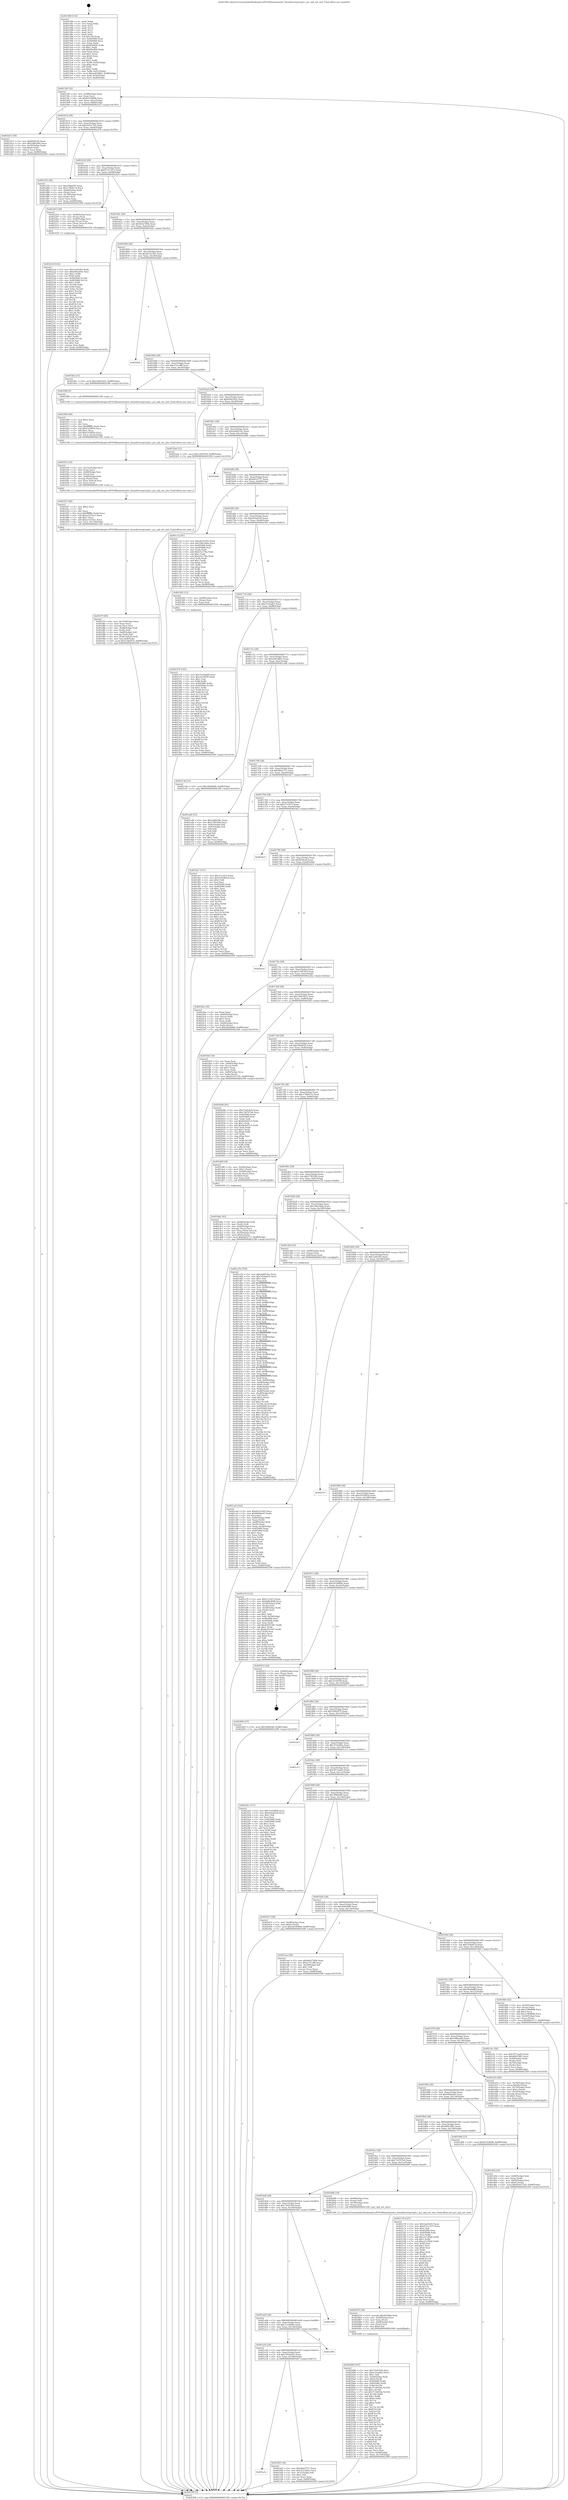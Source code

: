 digraph "0x401580" {
  label = "0x401580 (/mnt/c/Users/mathe/Desktop/tcc/POCII/binaries/extr_linuxdriverspcivpd.c_pci_vpd_set_size_Final-ollvm.out::main(0))"
  labelloc = "t"
  node[shape=record]

  Entry [label="",width=0.3,height=0.3,shape=circle,fillcolor=black,style=filled]
  "0x4015f4" [label="{
     0x4015f4 [32]\l
     | [instrs]\l
     &nbsp;&nbsp;0x4015f4 \<+6\>: mov -0x98(%rbp),%eax\l
     &nbsp;&nbsp;0x4015fa \<+2\>: mov %eax,%ecx\l
     &nbsp;&nbsp;0x4015fc \<+6\>: sub $0x81918b96,%ecx\l
     &nbsp;&nbsp;0x401602 \<+6\>: mov %eax,-0xac(%rbp)\l
     &nbsp;&nbsp;0x401608 \<+6\>: mov %ecx,-0xb0(%rbp)\l
     &nbsp;&nbsp;0x40160e \<+6\>: je 0000000000401d15 \<main+0x795\>\l
  }"]
  "0x401d15" [label="{
     0x401d15 [30]\l
     | [instrs]\l
     &nbsp;&nbsp;0x401d15 \<+5\>: mov $0xfb56cab,%eax\l
     &nbsp;&nbsp;0x401d1a \<+5\>: mov $0x5dfb2a64,%ecx\l
     &nbsp;&nbsp;0x401d1f \<+3\>: mov -0x30(%rbp),%edx\l
     &nbsp;&nbsp;0x401d22 \<+3\>: cmp $0x0,%edx\l
     &nbsp;&nbsp;0x401d25 \<+3\>: cmove %ecx,%eax\l
     &nbsp;&nbsp;0x401d28 \<+6\>: mov %eax,-0x98(%rbp)\l
     &nbsp;&nbsp;0x401d2e \<+5\>: jmp 0000000000402599 \<main+0x1019\>\l
  }"]
  "0x401614" [label="{
     0x401614 [28]\l
     | [instrs]\l
     &nbsp;&nbsp;0x401614 \<+5\>: jmp 0000000000401619 \<main+0x99\>\l
     &nbsp;&nbsp;0x401619 \<+6\>: mov -0xac(%rbp),%eax\l
     &nbsp;&nbsp;0x40161f \<+5\>: sub $0x916517d5,%eax\l
     &nbsp;&nbsp;0x401624 \<+6\>: mov %eax,-0xb4(%rbp)\l
     &nbsp;&nbsp;0x40162a \<+6\>: je 0000000000401d7b \<main+0x7fb\>\l
  }"]
  Exit [label="",width=0.3,height=0.3,shape=circle,fillcolor=black,style=filled,peripheries=2]
  "0x401d7b" [label="{
     0x401d7b [36]\l
     | [instrs]\l
     &nbsp;&nbsp;0x401d7b \<+5\>: mov $0x16fa85f5,%eax\l
     &nbsp;&nbsp;0x401d80 \<+5\>: mov $0x178b9c74,%ecx\l
     &nbsp;&nbsp;0x401d85 \<+4\>: mov -0x60(%rbp),%rdx\l
     &nbsp;&nbsp;0x401d89 \<+2\>: mov (%rdx),%esi\l
     &nbsp;&nbsp;0x401d8b \<+4\>: mov -0x70(%rbp),%rdx\l
     &nbsp;&nbsp;0x401d8f \<+2\>: cmp (%rdx),%esi\l
     &nbsp;&nbsp;0x401d91 \<+3\>: cmovl %ecx,%eax\l
     &nbsp;&nbsp;0x401d94 \<+6\>: mov %eax,-0x98(%rbp)\l
     &nbsp;&nbsp;0x401d9a \<+5\>: jmp 0000000000402599 \<main+0x1019\>\l
  }"]
  "0x401630" [label="{
     0x401630 [28]\l
     | [instrs]\l
     &nbsp;&nbsp;0x401630 \<+5\>: jmp 0000000000401635 \<main+0xb5\>\l
     &nbsp;&nbsp;0x401635 \<+6\>: mov -0xac(%rbp),%eax\l
     &nbsp;&nbsp;0x40163b \<+5\>: sub $0x97211473,%eax\l
     &nbsp;&nbsp;0x401640 \<+6\>: mov %eax,-0xb8(%rbp)\l
     &nbsp;&nbsp;0x401646 \<+6\>: je 0000000000402203 \<main+0xc83\>\l
  }"]
  "0x402374" [label="{
     0x402374 [145]\l
     | [instrs]\l
     &nbsp;&nbsp;0x402374 \<+5\>: mov $0x7ce5d460,%ecx\l
     &nbsp;&nbsp;0x402379 \<+5\>: mov $0x321df1f9,%edx\l
     &nbsp;&nbsp;0x40237e \<+3\>: mov $0x1,%sil\l
     &nbsp;&nbsp;0x402381 \<+3\>: xor %r8d,%r8d\l
     &nbsp;&nbsp;0x402384 \<+8\>: mov 0x405060,%r9d\l
     &nbsp;&nbsp;0x40238c \<+8\>: mov 0x405068,%r10d\l
     &nbsp;&nbsp;0x402394 \<+4\>: sub $0x1,%r8d\l
     &nbsp;&nbsp;0x402398 \<+3\>: mov %r9d,%r11d\l
     &nbsp;&nbsp;0x40239b \<+3\>: add %r8d,%r11d\l
     &nbsp;&nbsp;0x40239e \<+4\>: imul %r11d,%r9d\l
     &nbsp;&nbsp;0x4023a2 \<+4\>: and $0x1,%r9d\l
     &nbsp;&nbsp;0x4023a6 \<+4\>: cmp $0x0,%r9d\l
     &nbsp;&nbsp;0x4023aa \<+3\>: sete %bl\l
     &nbsp;&nbsp;0x4023ad \<+4\>: cmp $0xa,%r10d\l
     &nbsp;&nbsp;0x4023b1 \<+4\>: setl %r14b\l
     &nbsp;&nbsp;0x4023b5 \<+3\>: mov %bl,%r15b\l
     &nbsp;&nbsp;0x4023b8 \<+4\>: xor $0xff,%r15b\l
     &nbsp;&nbsp;0x4023bc \<+3\>: mov %r14b,%r12b\l
     &nbsp;&nbsp;0x4023bf \<+4\>: xor $0xff,%r12b\l
     &nbsp;&nbsp;0x4023c3 \<+4\>: xor $0x0,%sil\l
     &nbsp;&nbsp;0x4023c7 \<+3\>: mov %r15b,%r13b\l
     &nbsp;&nbsp;0x4023ca \<+4\>: and $0x0,%r13b\l
     &nbsp;&nbsp;0x4023ce \<+3\>: and %sil,%bl\l
     &nbsp;&nbsp;0x4023d1 \<+3\>: mov %r12b,%al\l
     &nbsp;&nbsp;0x4023d4 \<+2\>: and $0x0,%al\l
     &nbsp;&nbsp;0x4023d6 \<+3\>: and %sil,%r14b\l
     &nbsp;&nbsp;0x4023d9 \<+3\>: or %bl,%r13b\l
     &nbsp;&nbsp;0x4023dc \<+3\>: or %r14b,%al\l
     &nbsp;&nbsp;0x4023df \<+3\>: xor %al,%r13b\l
     &nbsp;&nbsp;0x4023e2 \<+3\>: or %r12b,%r15b\l
     &nbsp;&nbsp;0x4023e5 \<+4\>: xor $0xff,%r15b\l
     &nbsp;&nbsp;0x4023e9 \<+4\>: or $0x0,%sil\l
     &nbsp;&nbsp;0x4023ed \<+3\>: and %sil,%r15b\l
     &nbsp;&nbsp;0x4023f0 \<+3\>: or %r15b,%r13b\l
     &nbsp;&nbsp;0x4023f3 \<+4\>: test $0x1,%r13b\l
     &nbsp;&nbsp;0x4023f7 \<+3\>: cmovne %edx,%ecx\l
     &nbsp;&nbsp;0x4023fa \<+6\>: mov %ecx,-0x98(%rbp)\l
     &nbsp;&nbsp;0x402400 \<+5\>: jmp 0000000000402599 \<main+0x1019\>\l
  }"]
  "0x402203" [label="{
     0x402203 [26]\l
     | [instrs]\l
     &nbsp;&nbsp;0x402203 \<+4\>: mov -0x68(%rbp),%rax\l
     &nbsp;&nbsp;0x402207 \<+3\>: mov (%rax),%rax\l
     &nbsp;&nbsp;0x40220a \<+4\>: mov -0x40(%rbp),%rcx\l
     &nbsp;&nbsp;0x40220e \<+3\>: movslq (%rcx),%rcx\l
     &nbsp;&nbsp;0x402211 \<+4\>: mov (%rax,%rcx,8),%rax\l
     &nbsp;&nbsp;0x402215 \<+3\>: mov %rax,%rdi\l
     &nbsp;&nbsp;0x402218 \<+5\>: call 0000000000401030 \<free@plt\>\l
     | [calls]\l
     &nbsp;&nbsp;0x401030 \{1\} (unknown)\l
  }"]
  "0x40164c" [label="{
     0x40164c [28]\l
     | [instrs]\l
     &nbsp;&nbsp;0x40164c \<+5\>: jmp 0000000000401651 \<main+0xd1\>\l
     &nbsp;&nbsp;0x401651 \<+6\>: mov -0xac(%rbp),%eax\l
     &nbsp;&nbsp;0x401657 \<+5\>: sub $0x9e62700b,%eax\l
     &nbsp;&nbsp;0x40165c \<+6\>: mov %eax,-0xbc(%rbp)\l
     &nbsp;&nbsp;0x401662 \<+6\>: je 0000000000401fda \<main+0xa5a\>\l
  }"]
  "0x40221d" [label="{
     0x40221d [142]\l
     | [instrs]\l
     &nbsp;&nbsp;0x40221d \<+5\>: mov $0x1aef3c83,%edx\l
     &nbsp;&nbsp;0x402222 \<+5\>: mov $0xb49a393c,%esi\l
     &nbsp;&nbsp;0x402227 \<+3\>: mov $0x1,%r8b\l
     &nbsp;&nbsp;0x40222a \<+3\>: xor %r9d,%r9d\l
     &nbsp;&nbsp;0x40222d \<+8\>: mov 0x405060,%r10d\l
     &nbsp;&nbsp;0x402235 \<+8\>: mov 0x405068,%r11d\l
     &nbsp;&nbsp;0x40223d \<+4\>: sub $0x1,%r9d\l
     &nbsp;&nbsp;0x402241 \<+3\>: mov %r10d,%ebx\l
     &nbsp;&nbsp;0x402244 \<+3\>: add %r9d,%ebx\l
     &nbsp;&nbsp;0x402247 \<+4\>: imul %ebx,%r10d\l
     &nbsp;&nbsp;0x40224b \<+4\>: and $0x1,%r10d\l
     &nbsp;&nbsp;0x40224f \<+4\>: cmp $0x0,%r10d\l
     &nbsp;&nbsp;0x402253 \<+4\>: sete %r14b\l
     &nbsp;&nbsp;0x402257 \<+4\>: cmp $0xa,%r11d\l
     &nbsp;&nbsp;0x40225b \<+4\>: setl %r15b\l
     &nbsp;&nbsp;0x40225f \<+3\>: mov %r14b,%r12b\l
     &nbsp;&nbsp;0x402262 \<+4\>: xor $0xff,%r12b\l
     &nbsp;&nbsp;0x402266 \<+3\>: mov %r15b,%r13b\l
     &nbsp;&nbsp;0x402269 \<+4\>: xor $0xff,%r13b\l
     &nbsp;&nbsp;0x40226d \<+4\>: xor $0x1,%r8b\l
     &nbsp;&nbsp;0x402271 \<+3\>: mov %r12b,%al\l
     &nbsp;&nbsp;0x402274 \<+2\>: and $0xff,%al\l
     &nbsp;&nbsp;0x402276 \<+3\>: and %r8b,%r14b\l
     &nbsp;&nbsp;0x402279 \<+3\>: mov %r13b,%cl\l
     &nbsp;&nbsp;0x40227c \<+3\>: and $0xff,%cl\l
     &nbsp;&nbsp;0x40227f \<+3\>: and %r8b,%r15b\l
     &nbsp;&nbsp;0x402282 \<+3\>: or %r14b,%al\l
     &nbsp;&nbsp;0x402285 \<+3\>: or %r15b,%cl\l
     &nbsp;&nbsp;0x402288 \<+2\>: xor %cl,%al\l
     &nbsp;&nbsp;0x40228a \<+3\>: or %r13b,%r12b\l
     &nbsp;&nbsp;0x40228d \<+4\>: xor $0xff,%r12b\l
     &nbsp;&nbsp;0x402291 \<+4\>: or $0x1,%r8b\l
     &nbsp;&nbsp;0x402295 \<+3\>: and %r8b,%r12b\l
     &nbsp;&nbsp;0x402298 \<+3\>: or %r12b,%al\l
     &nbsp;&nbsp;0x40229b \<+2\>: test $0x1,%al\l
     &nbsp;&nbsp;0x40229d \<+3\>: cmovne %esi,%edx\l
     &nbsp;&nbsp;0x4022a0 \<+6\>: mov %edx,-0x98(%rbp)\l
     &nbsp;&nbsp;0x4022a6 \<+5\>: jmp 0000000000402599 \<main+0x1019\>\l
  }"]
  "0x401fda" [label="{
     0x401fda [15]\l
     | [instrs]\l
     &nbsp;&nbsp;0x401fda \<+10\>: movl $0x14693b52,-0x98(%rbp)\l
     &nbsp;&nbsp;0x401fe4 \<+5\>: jmp 0000000000402599 \<main+0x1019\>\l
  }"]
  "0x401668" [label="{
     0x401668 [28]\l
     | [instrs]\l
     &nbsp;&nbsp;0x401668 \<+5\>: jmp 000000000040166d \<main+0xed\>\l
     &nbsp;&nbsp;0x40166d \<+6\>: mov -0xac(%rbp),%eax\l
     &nbsp;&nbsp;0x401673 \<+5\>: sub $0xa633c505,%eax\l
     &nbsp;&nbsp;0x401678 \<+6\>: mov %eax,-0xc0(%rbp)\l
     &nbsp;&nbsp;0x40167e \<+6\>: je 00000000004024b0 \<main+0xf30\>\l
  }"]
  "0x402096" [label="{
     0x402096 [167]\l
     | [instrs]\l
     &nbsp;&nbsp;0x402096 \<+5\>: mov $0x73ef1d26,%esi\l
     &nbsp;&nbsp;0x40209b \<+5\>: mov $0xe7e5abb3,%ecx\l
     &nbsp;&nbsp;0x4020a0 \<+2\>: mov $0x1,%dl\l
     &nbsp;&nbsp;0x4020a2 \<+4\>: mov -0x40(%rbp),%rdi\l
     &nbsp;&nbsp;0x4020a6 \<+6\>: movl $0x0,(%rdi)\l
     &nbsp;&nbsp;0x4020ac \<+8\>: mov 0x405060,%r8d\l
     &nbsp;&nbsp;0x4020b4 \<+8\>: mov 0x405068,%r9d\l
     &nbsp;&nbsp;0x4020bc \<+3\>: mov %r8d,%r10d\l
     &nbsp;&nbsp;0x4020bf \<+7\>: add $0x711b650a,%r10d\l
     &nbsp;&nbsp;0x4020c6 \<+4\>: sub $0x1,%r10d\l
     &nbsp;&nbsp;0x4020ca \<+7\>: sub $0x711b650a,%r10d\l
     &nbsp;&nbsp;0x4020d1 \<+4\>: imul %r10d,%r8d\l
     &nbsp;&nbsp;0x4020d5 \<+4\>: and $0x1,%r8d\l
     &nbsp;&nbsp;0x4020d9 \<+4\>: cmp $0x0,%r8d\l
     &nbsp;&nbsp;0x4020dd \<+4\>: sete %r11b\l
     &nbsp;&nbsp;0x4020e1 \<+4\>: cmp $0xa,%r9d\l
     &nbsp;&nbsp;0x4020e5 \<+3\>: setl %bl\l
     &nbsp;&nbsp;0x4020e8 \<+3\>: mov %r11b,%r14b\l
     &nbsp;&nbsp;0x4020eb \<+4\>: xor $0xff,%r14b\l
     &nbsp;&nbsp;0x4020ef \<+3\>: mov %bl,%r15b\l
     &nbsp;&nbsp;0x4020f2 \<+4\>: xor $0xff,%r15b\l
     &nbsp;&nbsp;0x4020f6 \<+3\>: xor $0x0,%dl\l
     &nbsp;&nbsp;0x4020f9 \<+3\>: mov %r14b,%r12b\l
     &nbsp;&nbsp;0x4020fc \<+4\>: and $0x0,%r12b\l
     &nbsp;&nbsp;0x402100 \<+3\>: and %dl,%r11b\l
     &nbsp;&nbsp;0x402103 \<+3\>: mov %r15b,%r13b\l
     &nbsp;&nbsp;0x402106 \<+4\>: and $0x0,%r13b\l
     &nbsp;&nbsp;0x40210a \<+2\>: and %dl,%bl\l
     &nbsp;&nbsp;0x40210c \<+3\>: or %r11b,%r12b\l
     &nbsp;&nbsp;0x40210f \<+3\>: or %bl,%r13b\l
     &nbsp;&nbsp;0x402112 \<+3\>: xor %r13b,%r12b\l
     &nbsp;&nbsp;0x402115 \<+3\>: or %r15b,%r14b\l
     &nbsp;&nbsp;0x402118 \<+4\>: xor $0xff,%r14b\l
     &nbsp;&nbsp;0x40211c \<+3\>: or $0x0,%dl\l
     &nbsp;&nbsp;0x40211f \<+3\>: and %dl,%r14b\l
     &nbsp;&nbsp;0x402122 \<+3\>: or %r14b,%r12b\l
     &nbsp;&nbsp;0x402125 \<+4\>: test $0x1,%r12b\l
     &nbsp;&nbsp;0x402129 \<+3\>: cmovne %ecx,%esi\l
     &nbsp;&nbsp;0x40212c \<+6\>: mov %esi,-0x98(%rbp)\l
     &nbsp;&nbsp;0x402132 \<+6\>: mov %eax,-0x154(%rbp)\l
     &nbsp;&nbsp;0x402138 \<+5\>: jmp 0000000000402599 \<main+0x1019\>\l
  }"]
  "0x4024b0" [label="{
     0x4024b0\l
  }", style=dashed]
  "0x401684" [label="{
     0x401684 [28]\l
     | [instrs]\l
     &nbsp;&nbsp;0x401684 \<+5\>: jmp 0000000000401689 \<main+0x109\>\l
     &nbsp;&nbsp;0x401689 \<+6\>: mov -0xac(%rbp),%eax\l
     &nbsp;&nbsp;0x40168f \<+5\>: sub $0xa721cff8,%eax\l
     &nbsp;&nbsp;0x401694 \<+6\>: mov %eax,-0xc4(%rbp)\l
     &nbsp;&nbsp;0x40169a \<+6\>: je 0000000000401f08 \<main+0x988\>\l
  }"]
  "0x402079" [label="{
     0x402079 [29]\l
     | [instrs]\l
     &nbsp;&nbsp;0x402079 \<+10\>: movabs $0x4030b6,%rdi\l
     &nbsp;&nbsp;0x402083 \<+4\>: mov -0x48(%rbp),%rsi\l
     &nbsp;&nbsp;0x402087 \<+2\>: mov %eax,(%rsi)\l
     &nbsp;&nbsp;0x402089 \<+4\>: mov -0x48(%rbp),%rsi\l
     &nbsp;&nbsp;0x40208d \<+2\>: mov (%rsi),%esi\l
     &nbsp;&nbsp;0x40208f \<+2\>: mov $0x0,%al\l
     &nbsp;&nbsp;0x402091 \<+5\>: call 0000000000401040 \<printf@plt\>\l
     | [calls]\l
     &nbsp;&nbsp;0x401040 \{1\} (unknown)\l
  }"]
  "0x401f08" [label="{
     0x401f08 [5]\l
     | [instrs]\l
     &nbsp;&nbsp;0x401f08 \<+5\>: call 0000000000401160 \<next_i\>\l
     | [calls]\l
     &nbsp;&nbsp;0x401160 \{1\} (/mnt/c/Users/mathe/Desktop/tcc/POCII/binaries/extr_linuxdriverspcivpd.c_pci_vpd_set_size_Final-ollvm.out::next_i)\l
  }"]
  "0x4016a0" [label="{
     0x4016a0 [28]\l
     | [instrs]\l
     &nbsp;&nbsp;0x4016a0 \<+5\>: jmp 00000000004016a5 \<main+0x125\>\l
     &nbsp;&nbsp;0x4016a5 \<+6\>: mov -0xac(%rbp),%eax\l
     &nbsp;&nbsp;0x4016ab \<+5\>: sub $0xb49a393c,%eax\l
     &nbsp;&nbsp;0x4016b0 \<+6\>: mov %eax,-0xc8(%rbp)\l
     &nbsp;&nbsp;0x4016b6 \<+6\>: je 00000000004022ab \<main+0xd2b\>\l
  }"]
  "0x401f7f" [label="{
     0x401f7f [49]\l
     | [instrs]\l
     &nbsp;&nbsp;0x401f7f \<+6\>: mov -0x150(%rbp),%ecx\l
     &nbsp;&nbsp;0x401f85 \<+3\>: imul %eax,%ecx\l
     &nbsp;&nbsp;0x401f88 \<+3\>: movslq %ecx,%rsi\l
     &nbsp;&nbsp;0x401f8b \<+4\>: mov -0x68(%rbp),%rdi\l
     &nbsp;&nbsp;0x401f8f \<+3\>: mov (%rdi),%rdi\l
     &nbsp;&nbsp;0x401f92 \<+4\>: mov -0x60(%rbp),%r8\l
     &nbsp;&nbsp;0x401f96 \<+3\>: movslq (%r8),%r8\l
     &nbsp;&nbsp;0x401f99 \<+4\>: mov (%rdi,%r8,8),%rdi\l
     &nbsp;&nbsp;0x401f9d \<+4\>: mov %rsi,0x8(%rdi)\l
     &nbsp;&nbsp;0x401fa1 \<+10\>: movl $0x51fbd47d,-0x98(%rbp)\l
     &nbsp;&nbsp;0x401fab \<+5\>: jmp 0000000000402599 \<main+0x1019\>\l
  }"]
  "0x4022ab" [label="{
     0x4022ab [15]\l
     | [instrs]\l
     &nbsp;&nbsp;0x4022ab \<+10\>: movl $0x134f79c9,-0x98(%rbp)\l
     &nbsp;&nbsp;0x4022b5 \<+5\>: jmp 0000000000402599 \<main+0x1019\>\l
  }"]
  "0x4016bc" [label="{
     0x4016bc [28]\l
     | [instrs]\l
     &nbsp;&nbsp;0x4016bc \<+5\>: jmp 00000000004016c1 \<main+0x141\>\l
     &nbsp;&nbsp;0x4016c1 \<+6\>: mov -0xac(%rbp),%eax\l
     &nbsp;&nbsp;0x4016c7 \<+5\>: sub $0xcbd9234c,%eax\l
     &nbsp;&nbsp;0x4016cc \<+6\>: mov %eax,-0xcc(%rbp)\l
     &nbsp;&nbsp;0x4016d2 \<+6\>: je 000000000040246b \<main+0xeeb\>\l
  }"]
  "0x401f57" [label="{
     0x401f57 [40]\l
     | [instrs]\l
     &nbsp;&nbsp;0x401f57 \<+5\>: mov $0x2,%ecx\l
     &nbsp;&nbsp;0x401f5c \<+1\>: cltd\l
     &nbsp;&nbsp;0x401f5d \<+2\>: idiv %ecx\l
     &nbsp;&nbsp;0x401f5f \<+6\>: imul $0xfffffffe,%edx,%ecx\l
     &nbsp;&nbsp;0x401f65 \<+6\>: sub $0xac5255e1,%ecx\l
     &nbsp;&nbsp;0x401f6b \<+3\>: add $0x1,%ecx\l
     &nbsp;&nbsp;0x401f6e \<+6\>: add $0xac5255e1,%ecx\l
     &nbsp;&nbsp;0x401f74 \<+6\>: mov %ecx,-0x150(%rbp)\l
     &nbsp;&nbsp;0x401f7a \<+5\>: call 0000000000401160 \<next_i\>\l
     | [calls]\l
     &nbsp;&nbsp;0x401160 \{1\} (/mnt/c/Users/mathe/Desktop/tcc/POCII/binaries/extr_linuxdriverspcivpd.c_pci_vpd_set_size_Final-ollvm.out::next_i)\l
  }"]
  "0x40246b" [label="{
     0x40246b\l
  }", style=dashed]
  "0x4016d8" [label="{
     0x4016d8 [28]\l
     | [instrs]\l
     &nbsp;&nbsp;0x4016d8 \<+5\>: jmp 00000000004016dd \<main+0x15d\>\l
     &nbsp;&nbsp;0x4016dd \<+6\>: mov -0xac(%rbp),%eax\l
     &nbsp;&nbsp;0x4016e3 \<+5\>: sub $0xd42cf757,%eax\l
     &nbsp;&nbsp;0x4016e8 \<+6\>: mov %eax,-0xd0(%rbp)\l
     &nbsp;&nbsp;0x4016ee \<+6\>: je 0000000000401c32 \<main+0x6b2\>\l
  }"]
  "0x401f35" [label="{
     0x401f35 [34]\l
     | [instrs]\l
     &nbsp;&nbsp;0x401f35 \<+6\>: mov -0x14c(%rbp),%ecx\l
     &nbsp;&nbsp;0x401f3b \<+3\>: imul %eax,%ecx\l
     &nbsp;&nbsp;0x401f3e \<+4\>: mov -0x68(%rbp),%rsi\l
     &nbsp;&nbsp;0x401f42 \<+3\>: mov (%rsi),%rsi\l
     &nbsp;&nbsp;0x401f45 \<+4\>: mov -0x60(%rbp),%rdi\l
     &nbsp;&nbsp;0x401f49 \<+3\>: movslq (%rdi),%rdi\l
     &nbsp;&nbsp;0x401f4c \<+4\>: mov (%rsi,%rdi,8),%rsi\l
     &nbsp;&nbsp;0x401f50 \<+2\>: mov %ecx,(%rsi)\l
     &nbsp;&nbsp;0x401f52 \<+5\>: call 0000000000401160 \<next_i\>\l
     | [calls]\l
     &nbsp;&nbsp;0x401160 \{1\} (/mnt/c/Users/mathe/Desktop/tcc/POCII/binaries/extr_linuxdriverspcivpd.c_pci_vpd_set_size_Final-ollvm.out::next_i)\l
  }"]
  "0x401c32" [label="{
     0x401c32 [91]\l
     | [instrs]\l
     &nbsp;&nbsp;0x401c32 \<+5\>: mov $0xa633c505,%eax\l
     &nbsp;&nbsp;0x401c37 \<+5\>: mov $0x196c56da,%ecx\l
     &nbsp;&nbsp;0x401c3c \<+7\>: mov 0x405060,%edx\l
     &nbsp;&nbsp;0x401c43 \<+7\>: mov 0x405068,%esi\l
     &nbsp;&nbsp;0x401c4a \<+2\>: mov %edx,%edi\l
     &nbsp;&nbsp;0x401c4c \<+6\>: add $0xfc5c178a,%edi\l
     &nbsp;&nbsp;0x401c52 \<+3\>: sub $0x1,%edi\l
     &nbsp;&nbsp;0x401c55 \<+6\>: sub $0xfc5c178a,%edi\l
     &nbsp;&nbsp;0x401c5b \<+3\>: imul %edi,%edx\l
     &nbsp;&nbsp;0x401c5e \<+3\>: and $0x1,%edx\l
     &nbsp;&nbsp;0x401c61 \<+3\>: cmp $0x0,%edx\l
     &nbsp;&nbsp;0x401c64 \<+4\>: sete %r8b\l
     &nbsp;&nbsp;0x401c68 \<+3\>: cmp $0xa,%esi\l
     &nbsp;&nbsp;0x401c6b \<+4\>: setl %r9b\l
     &nbsp;&nbsp;0x401c6f \<+3\>: mov %r8b,%r10b\l
     &nbsp;&nbsp;0x401c72 \<+3\>: and %r9b,%r10b\l
     &nbsp;&nbsp;0x401c75 \<+3\>: xor %r9b,%r8b\l
     &nbsp;&nbsp;0x401c78 \<+3\>: or %r8b,%r10b\l
     &nbsp;&nbsp;0x401c7b \<+4\>: test $0x1,%r10b\l
     &nbsp;&nbsp;0x401c7f \<+3\>: cmovne %ecx,%eax\l
     &nbsp;&nbsp;0x401c82 \<+6\>: mov %eax,-0x98(%rbp)\l
     &nbsp;&nbsp;0x401c88 \<+5\>: jmp 0000000000402599 \<main+0x1019\>\l
  }"]
  "0x4016f4" [label="{
     0x4016f4 [28]\l
     | [instrs]\l
     &nbsp;&nbsp;0x4016f4 \<+5\>: jmp 00000000004016f9 \<main+0x179\>\l
     &nbsp;&nbsp;0x4016f9 \<+6\>: mov -0xac(%rbp),%eax\l
     &nbsp;&nbsp;0x4016ff \<+5\>: sub $0xe62a02e9,%eax\l
     &nbsp;&nbsp;0x401704 \<+6\>: mov %eax,-0xd4(%rbp)\l
     &nbsp;&nbsp;0x40170a \<+6\>: je 0000000000402365 \<main+0xde5\>\l
  }"]
  "0x401f0d" [label="{
     0x401f0d [40]\l
     | [instrs]\l
     &nbsp;&nbsp;0x401f0d \<+5\>: mov $0x2,%ecx\l
     &nbsp;&nbsp;0x401f12 \<+1\>: cltd\l
     &nbsp;&nbsp;0x401f13 \<+2\>: idiv %ecx\l
     &nbsp;&nbsp;0x401f15 \<+6\>: imul $0xfffffffe,%edx,%ecx\l
     &nbsp;&nbsp;0x401f1b \<+6\>: sub $0xf1439f16,%ecx\l
     &nbsp;&nbsp;0x401f21 \<+3\>: add $0x1,%ecx\l
     &nbsp;&nbsp;0x401f24 \<+6\>: add $0xf1439f16,%ecx\l
     &nbsp;&nbsp;0x401f2a \<+6\>: mov %ecx,-0x14c(%rbp)\l
     &nbsp;&nbsp;0x401f30 \<+5\>: call 0000000000401160 \<next_i\>\l
     | [calls]\l
     &nbsp;&nbsp;0x401160 \{1\} (/mnt/c/Users/mathe/Desktop/tcc/POCII/binaries/extr_linuxdriverspcivpd.c_pci_vpd_set_size_Final-ollvm.out::next_i)\l
  }"]
  "0x402365" [label="{
     0x402365 [15]\l
     | [instrs]\l
     &nbsp;&nbsp;0x402365 \<+4\>: mov -0x68(%rbp),%rax\l
     &nbsp;&nbsp;0x402369 \<+3\>: mov (%rax),%rax\l
     &nbsp;&nbsp;0x40236c \<+3\>: mov %rax,%rdi\l
     &nbsp;&nbsp;0x40236f \<+5\>: call 0000000000401030 \<free@plt\>\l
     | [calls]\l
     &nbsp;&nbsp;0x401030 \{1\} (unknown)\l
  }"]
  "0x401710" [label="{
     0x401710 [28]\l
     | [instrs]\l
     &nbsp;&nbsp;0x401710 \<+5\>: jmp 0000000000401715 \<main+0x195\>\l
     &nbsp;&nbsp;0x401715 \<+6\>: mov -0xac(%rbp),%eax\l
     &nbsp;&nbsp;0x40171b \<+5\>: sub $0xe7e5abb3,%eax\l
     &nbsp;&nbsp;0x401720 \<+6\>: mov %eax,-0xd8(%rbp)\l
     &nbsp;&nbsp;0x401726 \<+6\>: je 000000000040213d \<main+0xbbd\>\l
  }"]
  "0x401dbc" [label="{
     0x401dbc [43]\l
     | [instrs]\l
     &nbsp;&nbsp;0x401dbc \<+4\>: mov -0x68(%rbp),%rdi\l
     &nbsp;&nbsp;0x401dc0 \<+3\>: mov (%rdi),%rdi\l
     &nbsp;&nbsp;0x401dc3 \<+4\>: mov -0x60(%rbp),%rcx\l
     &nbsp;&nbsp;0x401dc7 \<+3\>: movslq (%rcx),%rcx\l
     &nbsp;&nbsp;0x401dca \<+4\>: mov %rax,(%rdi,%rcx,8)\l
     &nbsp;&nbsp;0x401dce \<+4\>: mov -0x50(%rbp),%rax\l
     &nbsp;&nbsp;0x401dd2 \<+6\>: movl $0x0,(%rax)\l
     &nbsp;&nbsp;0x401dd8 \<+10\>: movl $0xfdb5c7c7,-0x98(%rbp)\l
     &nbsp;&nbsp;0x401de2 \<+5\>: jmp 0000000000402599 \<main+0x1019\>\l
  }"]
  "0x40213d" [label="{
     0x40213d [15]\l
     | [instrs]\l
     &nbsp;&nbsp;0x40213d \<+10\>: movl $0x58a9ddfd,-0x98(%rbp)\l
     &nbsp;&nbsp;0x402147 \<+5\>: jmp 0000000000402599 \<main+0x1019\>\l
  }"]
  "0x40172c" [label="{
     0x40172c [28]\l
     | [instrs]\l
     &nbsp;&nbsp;0x40172c \<+5\>: jmp 0000000000401731 \<main+0x1b1\>\l
     &nbsp;&nbsp;0x401731 \<+6\>: mov -0xac(%rbp),%eax\l
     &nbsp;&nbsp;0x401737 \<+5\>: sub $0xee8166b1,%eax\l
     &nbsp;&nbsp;0x40173c \<+6\>: mov %eax,-0xdc(%rbp)\l
     &nbsp;&nbsp;0x401742 \<+6\>: je 0000000000401a46 \<main+0x4c6\>\l
  }"]
  "0x401d5b" [label="{
     0x401d5b [32]\l
     | [instrs]\l
     &nbsp;&nbsp;0x401d5b \<+4\>: mov -0x68(%rbp),%rdi\l
     &nbsp;&nbsp;0x401d5f \<+3\>: mov %rax,(%rdi)\l
     &nbsp;&nbsp;0x401d62 \<+4\>: mov -0x60(%rbp),%rax\l
     &nbsp;&nbsp;0x401d66 \<+6\>: movl $0x0,(%rax)\l
     &nbsp;&nbsp;0x401d6c \<+10\>: movl $0x916517d5,-0x98(%rbp)\l
     &nbsp;&nbsp;0x401d76 \<+5\>: jmp 0000000000402599 \<main+0x1019\>\l
  }"]
  "0x401a46" [label="{
     0x401a46 [53]\l
     | [instrs]\l
     &nbsp;&nbsp;0x401a46 \<+5\>: mov $0xcbd9234c,%eax\l
     &nbsp;&nbsp;0x401a4b \<+5\>: mov $0x17f032fb,%ecx\l
     &nbsp;&nbsp;0x401a50 \<+6\>: mov -0x92(%rbp),%dl\l
     &nbsp;&nbsp;0x401a56 \<+7\>: mov -0x91(%rbp),%sil\l
     &nbsp;&nbsp;0x401a5d \<+3\>: mov %dl,%dil\l
     &nbsp;&nbsp;0x401a60 \<+3\>: and %sil,%dil\l
     &nbsp;&nbsp;0x401a63 \<+3\>: xor %sil,%dl\l
     &nbsp;&nbsp;0x401a66 \<+3\>: or %dl,%dil\l
     &nbsp;&nbsp;0x401a69 \<+4\>: test $0x1,%dil\l
     &nbsp;&nbsp;0x401a6d \<+3\>: cmovne %ecx,%eax\l
     &nbsp;&nbsp;0x401a70 \<+6\>: mov %eax,-0x98(%rbp)\l
     &nbsp;&nbsp;0x401a76 \<+5\>: jmp 0000000000402599 \<main+0x1019\>\l
  }"]
  "0x401748" [label="{
     0x401748 [28]\l
     | [instrs]\l
     &nbsp;&nbsp;0x401748 \<+5\>: jmp 000000000040174d \<main+0x1cd\>\l
     &nbsp;&nbsp;0x40174d \<+6\>: mov -0xac(%rbp),%eax\l
     &nbsp;&nbsp;0x401753 \<+5\>: sub $0xfdb5c7c7,%eax\l
     &nbsp;&nbsp;0x401758 \<+6\>: mov %eax,-0xe0(%rbp)\l
     &nbsp;&nbsp;0x40175e \<+6\>: je 0000000000401de7 \<main+0x867\>\l
  }"]
  "0x402599" [label="{
     0x402599 [5]\l
     | [instrs]\l
     &nbsp;&nbsp;0x402599 \<+5\>: jmp 00000000004015f4 \<main+0x74\>\l
  }"]
  "0x401580" [label="{
     0x401580 [116]\l
     | [instrs]\l
     &nbsp;&nbsp;0x401580 \<+1\>: push %rbp\l
     &nbsp;&nbsp;0x401581 \<+3\>: mov %rsp,%rbp\l
     &nbsp;&nbsp;0x401584 \<+2\>: push %r15\l
     &nbsp;&nbsp;0x401586 \<+2\>: push %r14\l
     &nbsp;&nbsp;0x401588 \<+2\>: push %r13\l
     &nbsp;&nbsp;0x40158a \<+2\>: push %r12\l
     &nbsp;&nbsp;0x40158c \<+1\>: push %rbx\l
     &nbsp;&nbsp;0x40158d \<+7\>: sub $0x158,%rsp\l
     &nbsp;&nbsp;0x401594 \<+7\>: mov 0x405060,%eax\l
     &nbsp;&nbsp;0x40159b \<+7\>: mov 0x405068,%ecx\l
     &nbsp;&nbsp;0x4015a2 \<+2\>: mov %eax,%edx\l
     &nbsp;&nbsp;0x4015a4 \<+6\>: sub $0x85eff26,%edx\l
     &nbsp;&nbsp;0x4015aa \<+3\>: sub $0x1,%edx\l
     &nbsp;&nbsp;0x4015ad \<+6\>: add $0x85eff26,%edx\l
     &nbsp;&nbsp;0x4015b3 \<+3\>: imul %edx,%eax\l
     &nbsp;&nbsp;0x4015b6 \<+3\>: and $0x1,%eax\l
     &nbsp;&nbsp;0x4015b9 \<+3\>: cmp $0x0,%eax\l
     &nbsp;&nbsp;0x4015bc \<+4\>: sete %r8b\l
     &nbsp;&nbsp;0x4015c0 \<+4\>: and $0x1,%r8b\l
     &nbsp;&nbsp;0x4015c4 \<+7\>: mov %r8b,-0x92(%rbp)\l
     &nbsp;&nbsp;0x4015cb \<+3\>: cmp $0xa,%ecx\l
     &nbsp;&nbsp;0x4015ce \<+4\>: setl %r8b\l
     &nbsp;&nbsp;0x4015d2 \<+4\>: and $0x1,%r8b\l
     &nbsp;&nbsp;0x4015d6 \<+7\>: mov %r8b,-0x91(%rbp)\l
     &nbsp;&nbsp;0x4015dd \<+10\>: movl $0xee8166b1,-0x98(%rbp)\l
     &nbsp;&nbsp;0x4015e7 \<+6\>: mov %edi,-0x9c(%rbp)\l
     &nbsp;&nbsp;0x4015ed \<+7\>: mov %rsi,-0xa8(%rbp)\l
  }"]
  "0x401ca0" [label="{
     0x401ca0 [102]\l
     | [instrs]\l
     &nbsp;&nbsp;0x401ca0 \<+5\>: mov $0xa633c505,%ecx\l
     &nbsp;&nbsp;0x401ca5 \<+5\>: mov $0x64bfae63,%edx\l
     &nbsp;&nbsp;0x401caa \<+2\>: xor %esi,%esi\l
     &nbsp;&nbsp;0x401cac \<+4\>: mov -0x80(%rbp),%rdi\l
     &nbsp;&nbsp;0x401cb0 \<+2\>: mov %eax,(%rdi)\l
     &nbsp;&nbsp;0x401cb2 \<+4\>: mov -0x80(%rbp),%rdi\l
     &nbsp;&nbsp;0x401cb6 \<+2\>: mov (%rdi),%eax\l
     &nbsp;&nbsp;0x401cb8 \<+3\>: mov %eax,-0x30(%rbp)\l
     &nbsp;&nbsp;0x401cbb \<+7\>: mov 0x405060,%eax\l
     &nbsp;&nbsp;0x401cc2 \<+8\>: mov 0x405068,%r8d\l
     &nbsp;&nbsp;0x401cca \<+3\>: sub $0x1,%esi\l
     &nbsp;&nbsp;0x401ccd \<+3\>: mov %eax,%r9d\l
     &nbsp;&nbsp;0x401cd0 \<+3\>: add %esi,%r9d\l
     &nbsp;&nbsp;0x401cd3 \<+4\>: imul %r9d,%eax\l
     &nbsp;&nbsp;0x401cd7 \<+3\>: and $0x1,%eax\l
     &nbsp;&nbsp;0x401cda \<+3\>: cmp $0x0,%eax\l
     &nbsp;&nbsp;0x401cdd \<+4\>: sete %r10b\l
     &nbsp;&nbsp;0x401ce1 \<+4\>: cmp $0xa,%r8d\l
     &nbsp;&nbsp;0x401ce5 \<+4\>: setl %r11b\l
     &nbsp;&nbsp;0x401ce9 \<+3\>: mov %r10b,%bl\l
     &nbsp;&nbsp;0x401cec \<+3\>: and %r11b,%bl\l
     &nbsp;&nbsp;0x401cef \<+3\>: xor %r11b,%r10b\l
     &nbsp;&nbsp;0x401cf2 \<+3\>: or %r10b,%bl\l
     &nbsp;&nbsp;0x401cf5 \<+3\>: test $0x1,%bl\l
     &nbsp;&nbsp;0x401cf8 \<+3\>: cmovne %edx,%ecx\l
     &nbsp;&nbsp;0x401cfb \<+6\>: mov %ecx,-0x98(%rbp)\l
     &nbsp;&nbsp;0x401d01 \<+5\>: jmp 0000000000402599 \<main+0x1019\>\l
  }"]
  "0x401de7" [label="{
     0x401de7 [137]\l
     | [instrs]\l
     &nbsp;&nbsp;0x401de7 \<+5\>: mov $0x27cc915,%eax\l
     &nbsp;&nbsp;0x401dec \<+5\>: mov $0x22018b5d,%ecx\l
     &nbsp;&nbsp;0x401df1 \<+2\>: mov $0x1,%dl\l
     &nbsp;&nbsp;0x401df3 \<+2\>: xor %esi,%esi\l
     &nbsp;&nbsp;0x401df5 \<+7\>: mov 0x405060,%edi\l
     &nbsp;&nbsp;0x401dfc \<+8\>: mov 0x405068,%r8d\l
     &nbsp;&nbsp;0x401e04 \<+3\>: sub $0x1,%esi\l
     &nbsp;&nbsp;0x401e07 \<+3\>: mov %edi,%r9d\l
     &nbsp;&nbsp;0x401e0a \<+3\>: add %esi,%r9d\l
     &nbsp;&nbsp;0x401e0d \<+4\>: imul %r9d,%edi\l
     &nbsp;&nbsp;0x401e11 \<+3\>: and $0x1,%edi\l
     &nbsp;&nbsp;0x401e14 \<+3\>: cmp $0x0,%edi\l
     &nbsp;&nbsp;0x401e17 \<+4\>: sete %r10b\l
     &nbsp;&nbsp;0x401e1b \<+4\>: cmp $0xa,%r8d\l
     &nbsp;&nbsp;0x401e1f \<+4\>: setl %r11b\l
     &nbsp;&nbsp;0x401e23 \<+3\>: mov %r10b,%bl\l
     &nbsp;&nbsp;0x401e26 \<+3\>: xor $0xff,%bl\l
     &nbsp;&nbsp;0x401e29 \<+3\>: mov %r11b,%r14b\l
     &nbsp;&nbsp;0x401e2c \<+4\>: xor $0xff,%r14b\l
     &nbsp;&nbsp;0x401e30 \<+3\>: xor $0x1,%dl\l
     &nbsp;&nbsp;0x401e33 \<+3\>: mov %bl,%r15b\l
     &nbsp;&nbsp;0x401e36 \<+4\>: and $0xff,%r15b\l
     &nbsp;&nbsp;0x401e3a \<+3\>: and %dl,%r10b\l
     &nbsp;&nbsp;0x401e3d \<+3\>: mov %r14b,%r12b\l
     &nbsp;&nbsp;0x401e40 \<+4\>: and $0xff,%r12b\l
     &nbsp;&nbsp;0x401e44 \<+3\>: and %dl,%r11b\l
     &nbsp;&nbsp;0x401e47 \<+3\>: or %r10b,%r15b\l
     &nbsp;&nbsp;0x401e4a \<+3\>: or %r11b,%r12b\l
     &nbsp;&nbsp;0x401e4d \<+3\>: xor %r12b,%r15b\l
     &nbsp;&nbsp;0x401e50 \<+3\>: or %r14b,%bl\l
     &nbsp;&nbsp;0x401e53 \<+3\>: xor $0xff,%bl\l
     &nbsp;&nbsp;0x401e56 \<+3\>: or $0x1,%dl\l
     &nbsp;&nbsp;0x401e59 \<+2\>: and %dl,%bl\l
     &nbsp;&nbsp;0x401e5b \<+3\>: or %bl,%r15b\l
     &nbsp;&nbsp;0x401e5e \<+4\>: test $0x1,%r15b\l
     &nbsp;&nbsp;0x401e62 \<+3\>: cmovne %ecx,%eax\l
     &nbsp;&nbsp;0x401e65 \<+6\>: mov %eax,-0x98(%rbp)\l
     &nbsp;&nbsp;0x401e6b \<+5\>: jmp 0000000000402599 \<main+0x1019\>\l
  }"]
  "0x401764" [label="{
     0x401764 [28]\l
     | [instrs]\l
     &nbsp;&nbsp;0x401764 \<+5\>: jmp 0000000000401769 \<main+0x1e9\>\l
     &nbsp;&nbsp;0x401769 \<+6\>: mov -0xac(%rbp),%eax\l
     &nbsp;&nbsp;0x40176f \<+5\>: sub $0x27cc915,%eax\l
     &nbsp;&nbsp;0x401774 \<+6\>: mov %eax,-0xe4(%rbp)\l
     &nbsp;&nbsp;0x40177a \<+6\>: je 00000000004024e3 \<main+0xf63\>\l
  }"]
  "0x401a3c" [label="{
     0x401a3c\l
  }", style=dashed]
  "0x4024e3" [label="{
     0x4024e3\l
  }", style=dashed]
  "0x401780" [label="{
     0x401780 [28]\l
     | [instrs]\l
     &nbsp;&nbsp;0x401780 \<+5\>: jmp 0000000000401785 \<main+0x205\>\l
     &nbsp;&nbsp;0x401785 \<+6\>: mov -0xac(%rbp),%eax\l
     &nbsp;&nbsp;0x40178b \<+5\>: sub $0xfb56cab,%eax\l
     &nbsp;&nbsp;0x401790 \<+6\>: mov %eax,-0xe8(%rbp)\l
     &nbsp;&nbsp;0x401796 \<+6\>: je 0000000000402414 \<main+0xe94\>\l
  }"]
  "0x401bf3" [label="{
     0x401bf3 [30]\l
     | [instrs]\l
     &nbsp;&nbsp;0x401bf3 \<+5\>: mov $0xd42cf757,%eax\l
     &nbsp;&nbsp;0x401bf8 \<+5\>: mov $0x3533a82c,%ecx\l
     &nbsp;&nbsp;0x401bfd \<+3\>: mov -0x31(%rbp),%dl\l
     &nbsp;&nbsp;0x401c00 \<+3\>: test $0x1,%dl\l
     &nbsp;&nbsp;0x401c03 \<+3\>: cmovne %ecx,%eax\l
     &nbsp;&nbsp;0x401c06 \<+6\>: mov %eax,-0x98(%rbp)\l
     &nbsp;&nbsp;0x401c0c \<+5\>: jmp 0000000000402599 \<main+0x1019\>\l
  }"]
  "0x402414" [label="{
     0x402414\l
  }", style=dashed]
  "0x40179c" [label="{
     0x40179c [28]\l
     | [instrs]\l
     &nbsp;&nbsp;0x40179c \<+5\>: jmp 00000000004017a1 \<main+0x221\>\l
     &nbsp;&nbsp;0x4017a1 \<+6\>: mov -0xac(%rbp),%eax\l
     &nbsp;&nbsp;0x4017a7 \<+5\>: sub $0x134f79c9,%eax\l
     &nbsp;&nbsp;0x4017ac \<+6\>: mov %eax,-0xec(%rbp)\l
     &nbsp;&nbsp;0x4017b2 \<+6\>: je 00000000004022ba \<main+0xd3a\>\l
  }"]
  "0x401a20" [label="{
     0x401a20 [28]\l
     | [instrs]\l
     &nbsp;&nbsp;0x401a20 \<+5\>: jmp 0000000000401a25 \<main+0x4a5\>\l
     &nbsp;&nbsp;0x401a25 \<+6\>: mov -0xac(%rbp),%eax\l
     &nbsp;&nbsp;0x401a2b \<+5\>: sub $0x7d54ad35,%eax\l
     &nbsp;&nbsp;0x401a30 \<+6\>: mov %eax,-0x148(%rbp)\l
     &nbsp;&nbsp;0x401a36 \<+6\>: je 0000000000401bf3 \<main+0x673\>\l
  }"]
  "0x4022ba" [label="{
     0x4022ba [34]\l
     | [instrs]\l
     &nbsp;&nbsp;0x4022ba \<+2\>: xor %eax,%eax\l
     &nbsp;&nbsp;0x4022bc \<+4\>: mov -0x40(%rbp),%rcx\l
     &nbsp;&nbsp;0x4022c0 \<+2\>: mov (%rcx),%edx\l
     &nbsp;&nbsp;0x4022c2 \<+3\>: sub $0x1,%eax\l
     &nbsp;&nbsp;0x4022c5 \<+2\>: sub %eax,%edx\l
     &nbsp;&nbsp;0x4022c7 \<+4\>: mov -0x40(%rbp),%rcx\l
     &nbsp;&nbsp;0x4022cb \<+2\>: mov %edx,(%rcx)\l
     &nbsp;&nbsp;0x4022cd \<+10\>: movl $0x58a9ddfd,-0x98(%rbp)\l
     &nbsp;&nbsp;0x4022d7 \<+5\>: jmp 0000000000402599 \<main+0x1019\>\l
  }"]
  "0x4017b8" [label="{
     0x4017b8 [28]\l
     | [instrs]\l
     &nbsp;&nbsp;0x4017b8 \<+5\>: jmp 00000000004017bd \<main+0x23d\>\l
     &nbsp;&nbsp;0x4017bd \<+6\>: mov -0xac(%rbp),%eax\l
     &nbsp;&nbsp;0x4017c3 \<+5\>: sub $0x14693b52,%eax\l
     &nbsp;&nbsp;0x4017c8 \<+6\>: mov %eax,-0xf0(%rbp)\l
     &nbsp;&nbsp;0x4017ce \<+6\>: je 0000000000401fe9 \<main+0xa69\>\l
  }"]
  "0x402580" [label="{
     0x402580\l
  }", style=dashed]
  "0x401fe9" [label="{
     0x401fe9 [34]\l
     | [instrs]\l
     &nbsp;&nbsp;0x401fe9 \<+2\>: xor %eax,%eax\l
     &nbsp;&nbsp;0x401feb \<+4\>: mov -0x60(%rbp),%rcx\l
     &nbsp;&nbsp;0x401fef \<+2\>: mov (%rcx),%edx\l
     &nbsp;&nbsp;0x401ff1 \<+3\>: sub $0x1,%eax\l
     &nbsp;&nbsp;0x401ff4 \<+2\>: sub %eax,%edx\l
     &nbsp;&nbsp;0x401ff6 \<+4\>: mov -0x60(%rbp),%rcx\l
     &nbsp;&nbsp;0x401ffa \<+2\>: mov %edx,(%rcx)\l
     &nbsp;&nbsp;0x401ffc \<+10\>: movl $0x916517d5,-0x98(%rbp)\l
     &nbsp;&nbsp;0x402006 \<+5\>: jmp 0000000000402599 \<main+0x1019\>\l
  }"]
  "0x4017d4" [label="{
     0x4017d4 [28]\l
     | [instrs]\l
     &nbsp;&nbsp;0x4017d4 \<+5\>: jmp 00000000004017d9 \<main+0x259\>\l
     &nbsp;&nbsp;0x4017d9 \<+6\>: mov -0xac(%rbp),%eax\l
     &nbsp;&nbsp;0x4017df \<+5\>: sub $0x16fa85f5,%eax\l
     &nbsp;&nbsp;0x4017e4 \<+6\>: mov %eax,-0xf4(%rbp)\l
     &nbsp;&nbsp;0x4017ea \<+6\>: je 000000000040200b \<main+0xa8b\>\l
  }"]
  "0x401a04" [label="{
     0x401a04 [28]\l
     | [instrs]\l
     &nbsp;&nbsp;0x401a04 \<+5\>: jmp 0000000000401a09 \<main+0x489\>\l
     &nbsp;&nbsp;0x401a09 \<+6\>: mov -0xac(%rbp),%eax\l
     &nbsp;&nbsp;0x401a0f \<+5\>: sub $0x7ce5d460,%eax\l
     &nbsp;&nbsp;0x401a14 \<+6\>: mov %eax,-0x144(%rbp)\l
     &nbsp;&nbsp;0x401a1a \<+6\>: je 0000000000402580 \<main+0x1000\>\l
  }"]
  "0x40200b" [label="{
     0x40200b [91]\l
     | [instrs]\l
     &nbsp;&nbsp;0x40200b \<+5\>: mov $0x73ef1d26,%eax\l
     &nbsp;&nbsp;0x402010 \<+5\>: mov $0x73d707e6,%ecx\l
     &nbsp;&nbsp;0x402015 \<+7\>: mov 0x405060,%edx\l
     &nbsp;&nbsp;0x40201c \<+7\>: mov 0x405068,%esi\l
     &nbsp;&nbsp;0x402023 \<+2\>: mov %edx,%edi\l
     &nbsp;&nbsp;0x402025 \<+6\>: sub $0x8e0e97c5,%edi\l
     &nbsp;&nbsp;0x40202b \<+3\>: sub $0x1,%edi\l
     &nbsp;&nbsp;0x40202e \<+6\>: add $0x8e0e97c5,%edi\l
     &nbsp;&nbsp;0x402034 \<+3\>: imul %edi,%edx\l
     &nbsp;&nbsp;0x402037 \<+3\>: and $0x1,%edx\l
     &nbsp;&nbsp;0x40203a \<+3\>: cmp $0x0,%edx\l
     &nbsp;&nbsp;0x40203d \<+4\>: sete %r8b\l
     &nbsp;&nbsp;0x402041 \<+3\>: cmp $0xa,%esi\l
     &nbsp;&nbsp;0x402044 \<+4\>: setl %r9b\l
     &nbsp;&nbsp;0x402048 \<+3\>: mov %r8b,%r10b\l
     &nbsp;&nbsp;0x40204b \<+3\>: and %r9b,%r10b\l
     &nbsp;&nbsp;0x40204e \<+3\>: xor %r9b,%r8b\l
     &nbsp;&nbsp;0x402051 \<+3\>: or %r8b,%r10b\l
     &nbsp;&nbsp;0x402054 \<+4\>: test $0x1,%r10b\l
     &nbsp;&nbsp;0x402058 \<+3\>: cmovne %ecx,%eax\l
     &nbsp;&nbsp;0x40205b \<+6\>: mov %eax,-0x98(%rbp)\l
     &nbsp;&nbsp;0x402061 \<+5\>: jmp 0000000000402599 \<main+0x1019\>\l
  }"]
  "0x4017f0" [label="{
     0x4017f0 [28]\l
     | [instrs]\l
     &nbsp;&nbsp;0x4017f0 \<+5\>: jmp 00000000004017f5 \<main+0x275\>\l
     &nbsp;&nbsp;0x4017f5 \<+6\>: mov -0xac(%rbp),%eax\l
     &nbsp;&nbsp;0x4017fb \<+5\>: sub $0x178b9c74,%eax\l
     &nbsp;&nbsp;0x401800 \<+6\>: mov %eax,-0xf8(%rbp)\l
     &nbsp;&nbsp;0x401806 \<+6\>: je 0000000000401d9f \<main+0x81f\>\l
  }"]
  "0x402508" [label="{
     0x402508\l
  }", style=dashed]
  "0x401d9f" [label="{
     0x401d9f [29]\l
     | [instrs]\l
     &nbsp;&nbsp;0x401d9f \<+4\>: mov -0x58(%rbp),%rax\l
     &nbsp;&nbsp;0x401da3 \<+6\>: movl $0x1,(%rax)\l
     &nbsp;&nbsp;0x401da9 \<+4\>: mov -0x58(%rbp),%rax\l
     &nbsp;&nbsp;0x401dad \<+3\>: movslq (%rax),%rax\l
     &nbsp;&nbsp;0x401db0 \<+4\>: shl $0x4,%rax\l
     &nbsp;&nbsp;0x401db4 \<+3\>: mov %rax,%rdi\l
     &nbsp;&nbsp;0x401db7 \<+5\>: call 0000000000401050 \<malloc@plt\>\l
     | [calls]\l
     &nbsp;&nbsp;0x401050 \{1\} (unknown)\l
  }"]
  "0x40180c" [label="{
     0x40180c [28]\l
     | [instrs]\l
     &nbsp;&nbsp;0x40180c \<+5\>: jmp 0000000000401811 \<main+0x291\>\l
     &nbsp;&nbsp;0x401811 \<+6\>: mov -0xac(%rbp),%eax\l
     &nbsp;&nbsp;0x401817 \<+5\>: sub $0x17f032fb,%eax\l
     &nbsp;&nbsp;0x40181c \<+6\>: mov %eax,-0xfc(%rbp)\l
     &nbsp;&nbsp;0x401822 \<+6\>: je 0000000000401a7b \<main+0x4fb\>\l
  }"]
  "0x4019e8" [label="{
     0x4019e8 [28]\l
     | [instrs]\l
     &nbsp;&nbsp;0x4019e8 \<+5\>: jmp 00000000004019ed \<main+0x46d\>\l
     &nbsp;&nbsp;0x4019ed \<+6\>: mov -0xac(%rbp),%eax\l
     &nbsp;&nbsp;0x4019f3 \<+5\>: sub $0x73ef1d26,%eax\l
     &nbsp;&nbsp;0x4019f8 \<+6\>: mov %eax,-0x140(%rbp)\l
     &nbsp;&nbsp;0x4019fe \<+6\>: je 0000000000402508 \<main+0xf88\>\l
  }"]
  "0x401a7b" [label="{
     0x401a7b [376]\l
     | [instrs]\l
     &nbsp;&nbsp;0x401a7b \<+5\>: mov $0xcbd9234c,%eax\l
     &nbsp;&nbsp;0x401a80 \<+5\>: mov $0x7d54ad35,%ecx\l
     &nbsp;&nbsp;0x401a85 \<+2\>: mov $0x1,%dl\l
     &nbsp;&nbsp;0x401a87 \<+3\>: mov %rsp,%rsi\l
     &nbsp;&nbsp;0x401a8a \<+4\>: add $0xfffffffffffffff0,%rsi\l
     &nbsp;&nbsp;0x401a8e \<+3\>: mov %rsi,%rsp\l
     &nbsp;&nbsp;0x401a91 \<+7\>: mov %rsi,-0x90(%rbp)\l
     &nbsp;&nbsp;0x401a98 \<+3\>: mov %rsp,%rsi\l
     &nbsp;&nbsp;0x401a9b \<+4\>: add $0xfffffffffffffff0,%rsi\l
     &nbsp;&nbsp;0x401a9f \<+3\>: mov %rsi,%rsp\l
     &nbsp;&nbsp;0x401aa2 \<+3\>: mov %rsp,%rdi\l
     &nbsp;&nbsp;0x401aa5 \<+4\>: add $0xfffffffffffffff0,%rdi\l
     &nbsp;&nbsp;0x401aa9 \<+3\>: mov %rdi,%rsp\l
     &nbsp;&nbsp;0x401aac \<+7\>: mov %rdi,-0x88(%rbp)\l
     &nbsp;&nbsp;0x401ab3 \<+3\>: mov %rsp,%rdi\l
     &nbsp;&nbsp;0x401ab6 \<+4\>: add $0xfffffffffffffff0,%rdi\l
     &nbsp;&nbsp;0x401aba \<+3\>: mov %rdi,%rsp\l
     &nbsp;&nbsp;0x401abd \<+4\>: mov %rdi,-0x80(%rbp)\l
     &nbsp;&nbsp;0x401ac1 \<+3\>: mov %rsp,%rdi\l
     &nbsp;&nbsp;0x401ac4 \<+4\>: add $0xfffffffffffffff0,%rdi\l
     &nbsp;&nbsp;0x401ac8 \<+3\>: mov %rdi,%rsp\l
     &nbsp;&nbsp;0x401acb \<+4\>: mov %rdi,-0x78(%rbp)\l
     &nbsp;&nbsp;0x401acf \<+3\>: mov %rsp,%rdi\l
     &nbsp;&nbsp;0x401ad2 \<+4\>: add $0xfffffffffffffff0,%rdi\l
     &nbsp;&nbsp;0x401ad6 \<+3\>: mov %rdi,%rsp\l
     &nbsp;&nbsp;0x401ad9 \<+4\>: mov %rdi,-0x70(%rbp)\l
     &nbsp;&nbsp;0x401add \<+3\>: mov %rsp,%rdi\l
     &nbsp;&nbsp;0x401ae0 \<+4\>: add $0xfffffffffffffff0,%rdi\l
     &nbsp;&nbsp;0x401ae4 \<+3\>: mov %rdi,%rsp\l
     &nbsp;&nbsp;0x401ae7 \<+4\>: mov %rdi,-0x68(%rbp)\l
     &nbsp;&nbsp;0x401aeb \<+3\>: mov %rsp,%rdi\l
     &nbsp;&nbsp;0x401aee \<+4\>: add $0xfffffffffffffff0,%rdi\l
     &nbsp;&nbsp;0x401af2 \<+3\>: mov %rdi,%rsp\l
     &nbsp;&nbsp;0x401af5 \<+4\>: mov %rdi,-0x60(%rbp)\l
     &nbsp;&nbsp;0x401af9 \<+3\>: mov %rsp,%rdi\l
     &nbsp;&nbsp;0x401afc \<+4\>: add $0xfffffffffffffff0,%rdi\l
     &nbsp;&nbsp;0x401b00 \<+3\>: mov %rdi,%rsp\l
     &nbsp;&nbsp;0x401b03 \<+4\>: mov %rdi,-0x58(%rbp)\l
     &nbsp;&nbsp;0x401b07 \<+3\>: mov %rsp,%rdi\l
     &nbsp;&nbsp;0x401b0a \<+4\>: add $0xfffffffffffffff0,%rdi\l
     &nbsp;&nbsp;0x401b0e \<+3\>: mov %rdi,%rsp\l
     &nbsp;&nbsp;0x401b11 \<+4\>: mov %rdi,-0x50(%rbp)\l
     &nbsp;&nbsp;0x401b15 \<+3\>: mov %rsp,%rdi\l
     &nbsp;&nbsp;0x401b18 \<+4\>: add $0xfffffffffffffff0,%rdi\l
     &nbsp;&nbsp;0x401b1c \<+3\>: mov %rdi,%rsp\l
     &nbsp;&nbsp;0x401b1f \<+4\>: mov %rdi,-0x48(%rbp)\l
     &nbsp;&nbsp;0x401b23 \<+3\>: mov %rsp,%rdi\l
     &nbsp;&nbsp;0x401b26 \<+4\>: add $0xfffffffffffffff0,%rdi\l
     &nbsp;&nbsp;0x401b2a \<+3\>: mov %rdi,%rsp\l
     &nbsp;&nbsp;0x401b2d \<+4\>: mov %rdi,-0x40(%rbp)\l
     &nbsp;&nbsp;0x401b31 \<+7\>: mov -0x90(%rbp),%rdi\l
     &nbsp;&nbsp;0x401b38 \<+6\>: movl $0x0,(%rdi)\l
     &nbsp;&nbsp;0x401b3e \<+7\>: mov -0x9c(%rbp),%r8d\l
     &nbsp;&nbsp;0x401b45 \<+3\>: mov %r8d,(%rsi)\l
     &nbsp;&nbsp;0x401b48 \<+7\>: mov -0x88(%rbp),%rdi\l
     &nbsp;&nbsp;0x401b4f \<+7\>: mov -0xa8(%rbp),%r9\l
     &nbsp;&nbsp;0x401b56 \<+3\>: mov %r9,(%rdi)\l
     &nbsp;&nbsp;0x401b59 \<+3\>: cmpl $0x2,(%rsi)\l
     &nbsp;&nbsp;0x401b5c \<+4\>: setne %r10b\l
     &nbsp;&nbsp;0x401b60 \<+4\>: and $0x1,%r10b\l
     &nbsp;&nbsp;0x401b64 \<+4\>: mov %r10b,-0x31(%rbp)\l
     &nbsp;&nbsp;0x401b68 \<+8\>: mov 0x405060,%r11d\l
     &nbsp;&nbsp;0x401b70 \<+7\>: mov 0x405068,%ebx\l
     &nbsp;&nbsp;0x401b77 \<+3\>: mov %r11d,%r14d\l
     &nbsp;&nbsp;0x401b7a \<+7\>: sub $0xc1fa263c,%r14d\l
     &nbsp;&nbsp;0x401b81 \<+4\>: sub $0x1,%r14d\l
     &nbsp;&nbsp;0x401b85 \<+7\>: add $0xc1fa263c,%r14d\l
     &nbsp;&nbsp;0x401b8c \<+4\>: imul %r14d,%r11d\l
     &nbsp;&nbsp;0x401b90 \<+4\>: and $0x1,%r11d\l
     &nbsp;&nbsp;0x401b94 \<+4\>: cmp $0x0,%r11d\l
     &nbsp;&nbsp;0x401b98 \<+4\>: sete %r10b\l
     &nbsp;&nbsp;0x401b9c \<+3\>: cmp $0xa,%ebx\l
     &nbsp;&nbsp;0x401b9f \<+4\>: setl %r15b\l
     &nbsp;&nbsp;0x401ba3 \<+3\>: mov %r10b,%r12b\l
     &nbsp;&nbsp;0x401ba6 \<+4\>: xor $0xff,%r12b\l
     &nbsp;&nbsp;0x401baa \<+3\>: mov %r15b,%r13b\l
     &nbsp;&nbsp;0x401bad \<+4\>: xor $0xff,%r13b\l
     &nbsp;&nbsp;0x401bb1 \<+3\>: xor $0x0,%dl\l
     &nbsp;&nbsp;0x401bb4 \<+3\>: mov %r12b,%sil\l
     &nbsp;&nbsp;0x401bb7 \<+4\>: and $0x0,%sil\l
     &nbsp;&nbsp;0x401bbb \<+3\>: and %dl,%r10b\l
     &nbsp;&nbsp;0x401bbe \<+3\>: mov %r13b,%dil\l
     &nbsp;&nbsp;0x401bc1 \<+4\>: and $0x0,%dil\l
     &nbsp;&nbsp;0x401bc5 \<+3\>: and %dl,%r15b\l
     &nbsp;&nbsp;0x401bc8 \<+3\>: or %r10b,%sil\l
     &nbsp;&nbsp;0x401bcb \<+3\>: or %r15b,%dil\l
     &nbsp;&nbsp;0x401bce \<+3\>: xor %dil,%sil\l
     &nbsp;&nbsp;0x401bd1 \<+3\>: or %r13b,%r12b\l
     &nbsp;&nbsp;0x401bd4 \<+4\>: xor $0xff,%r12b\l
     &nbsp;&nbsp;0x401bd8 \<+3\>: or $0x0,%dl\l
     &nbsp;&nbsp;0x401bdb \<+3\>: and %dl,%r12b\l
     &nbsp;&nbsp;0x401bde \<+3\>: or %r12b,%sil\l
     &nbsp;&nbsp;0x401be1 \<+4\>: test $0x1,%sil\l
     &nbsp;&nbsp;0x401be5 \<+3\>: cmovne %ecx,%eax\l
     &nbsp;&nbsp;0x401be8 \<+6\>: mov %eax,-0x98(%rbp)\l
     &nbsp;&nbsp;0x401bee \<+5\>: jmp 0000000000402599 \<main+0x1019\>\l
  }"]
  "0x401828" [label="{
     0x401828 [28]\l
     | [instrs]\l
     &nbsp;&nbsp;0x401828 \<+5\>: jmp 000000000040182d \<main+0x2ad\>\l
     &nbsp;&nbsp;0x40182d \<+6\>: mov -0xac(%rbp),%eax\l
     &nbsp;&nbsp;0x401833 \<+5\>: sub $0x196c56da,%eax\l
     &nbsp;&nbsp;0x401838 \<+6\>: mov %eax,-0x100(%rbp)\l
     &nbsp;&nbsp;0x40183e \<+6\>: je 0000000000401c8d \<main+0x70d\>\l
  }"]
  "0x402066" [label="{
     0x402066 [19]\l
     | [instrs]\l
     &nbsp;&nbsp;0x402066 \<+4\>: mov -0x68(%rbp),%rax\l
     &nbsp;&nbsp;0x40206a \<+3\>: mov (%rax),%rdi\l
     &nbsp;&nbsp;0x40206d \<+4\>: mov -0x78(%rbp),%rax\l
     &nbsp;&nbsp;0x402071 \<+3\>: mov (%rax),%rsi\l
     &nbsp;&nbsp;0x402074 \<+5\>: call 0000000000401240 \<pci_vpd_set_size\>\l
     | [calls]\l
     &nbsp;&nbsp;0x401240 \{1\} (/mnt/c/Users/mathe/Desktop/tcc/POCII/binaries/extr_linuxdriverspcivpd.c_pci_vpd_set_size_Final-ollvm.out::pci_vpd_set_size)\l
  }"]
  "0x4019cc" [label="{
     0x4019cc [28]\l
     | [instrs]\l
     &nbsp;&nbsp;0x4019cc \<+5\>: jmp 00000000004019d1 \<main+0x451\>\l
     &nbsp;&nbsp;0x4019d1 \<+6\>: mov -0xac(%rbp),%eax\l
     &nbsp;&nbsp;0x4019d7 \<+5\>: sub $0x73d707e6,%eax\l
     &nbsp;&nbsp;0x4019dc \<+6\>: mov %eax,-0x13c(%rbp)\l
     &nbsp;&nbsp;0x4019e2 \<+6\>: je 0000000000402066 \<main+0xae6\>\l
  }"]
  "0x401c8d" [label="{
     0x401c8d [19]\l
     | [instrs]\l
     &nbsp;&nbsp;0x401c8d \<+7\>: mov -0x88(%rbp),%rax\l
     &nbsp;&nbsp;0x401c94 \<+3\>: mov (%rax),%rax\l
     &nbsp;&nbsp;0x401c97 \<+4\>: mov 0x8(%rax),%rdi\l
     &nbsp;&nbsp;0x401c9b \<+5\>: call 0000000000401060 \<atoi@plt\>\l
     | [calls]\l
     &nbsp;&nbsp;0x401060 \{1\} (unknown)\l
  }"]
  "0x401844" [label="{
     0x401844 [28]\l
     | [instrs]\l
     &nbsp;&nbsp;0x401844 \<+5\>: jmp 0000000000401849 \<main+0x2c9\>\l
     &nbsp;&nbsp;0x401849 \<+6\>: mov -0xac(%rbp),%eax\l
     &nbsp;&nbsp;0x40184f \<+5\>: sub $0x1aef3c83,%eax\l
     &nbsp;&nbsp;0x401854 \<+6\>: mov %eax,-0x104(%rbp)\l
     &nbsp;&nbsp;0x40185a \<+6\>: je 0000000000402557 \<main+0xfd7\>\l
  }"]
  "0x402170" [label="{
     0x402170 [147]\l
     | [instrs]\l
     &nbsp;&nbsp;0x402170 \<+5\>: mov $0x1aef3c83,%eax\l
     &nbsp;&nbsp;0x402175 \<+5\>: mov $0x97211473,%ecx\l
     &nbsp;&nbsp;0x40217a \<+2\>: mov $0x1,%dl\l
     &nbsp;&nbsp;0x40217c \<+7\>: mov 0x405060,%esi\l
     &nbsp;&nbsp;0x402183 \<+7\>: mov 0x405068,%edi\l
     &nbsp;&nbsp;0x40218a \<+3\>: mov %esi,%r8d\l
     &nbsp;&nbsp;0x40218d \<+7\>: add $0xc211f0dd,%r8d\l
     &nbsp;&nbsp;0x402194 \<+4\>: sub $0x1,%r8d\l
     &nbsp;&nbsp;0x402198 \<+7\>: sub $0xc211f0dd,%r8d\l
     &nbsp;&nbsp;0x40219f \<+4\>: imul %r8d,%esi\l
     &nbsp;&nbsp;0x4021a3 \<+3\>: and $0x1,%esi\l
     &nbsp;&nbsp;0x4021a6 \<+3\>: cmp $0x0,%esi\l
     &nbsp;&nbsp;0x4021a9 \<+4\>: sete %r9b\l
     &nbsp;&nbsp;0x4021ad \<+3\>: cmp $0xa,%edi\l
     &nbsp;&nbsp;0x4021b0 \<+4\>: setl %r10b\l
     &nbsp;&nbsp;0x4021b4 \<+3\>: mov %r9b,%r11b\l
     &nbsp;&nbsp;0x4021b7 \<+4\>: xor $0xff,%r11b\l
     &nbsp;&nbsp;0x4021bb \<+3\>: mov %r10b,%bl\l
     &nbsp;&nbsp;0x4021be \<+3\>: xor $0xff,%bl\l
     &nbsp;&nbsp;0x4021c1 \<+3\>: xor $0x1,%dl\l
     &nbsp;&nbsp;0x4021c4 \<+3\>: mov %r11b,%r14b\l
     &nbsp;&nbsp;0x4021c7 \<+4\>: and $0xff,%r14b\l
     &nbsp;&nbsp;0x4021cb \<+3\>: and %dl,%r9b\l
     &nbsp;&nbsp;0x4021ce \<+3\>: mov %bl,%r15b\l
     &nbsp;&nbsp;0x4021d1 \<+4\>: and $0xff,%r15b\l
     &nbsp;&nbsp;0x4021d5 \<+3\>: and %dl,%r10b\l
     &nbsp;&nbsp;0x4021d8 \<+3\>: or %r9b,%r14b\l
     &nbsp;&nbsp;0x4021db \<+3\>: or %r10b,%r15b\l
     &nbsp;&nbsp;0x4021de \<+3\>: xor %r15b,%r14b\l
     &nbsp;&nbsp;0x4021e1 \<+3\>: or %bl,%r11b\l
     &nbsp;&nbsp;0x4021e4 \<+4\>: xor $0xff,%r11b\l
     &nbsp;&nbsp;0x4021e8 \<+3\>: or $0x1,%dl\l
     &nbsp;&nbsp;0x4021eb \<+3\>: and %dl,%r11b\l
     &nbsp;&nbsp;0x4021ee \<+3\>: or %r11b,%r14b\l
     &nbsp;&nbsp;0x4021f1 \<+4\>: test $0x1,%r14b\l
     &nbsp;&nbsp;0x4021f5 \<+3\>: cmovne %ecx,%eax\l
     &nbsp;&nbsp;0x4021f8 \<+6\>: mov %eax,-0x98(%rbp)\l
     &nbsp;&nbsp;0x4021fe \<+5\>: jmp 0000000000402599 \<main+0x1019\>\l
  }"]
  "0x402557" [label="{
     0x402557\l
  }", style=dashed]
  "0x401860" [label="{
     0x401860 [28]\l
     | [instrs]\l
     &nbsp;&nbsp;0x401860 \<+5\>: jmp 0000000000401865 \<main+0x2e5\>\l
     &nbsp;&nbsp;0x401865 \<+6\>: mov -0xac(%rbp),%eax\l
     &nbsp;&nbsp;0x40186b \<+5\>: sub $0x22018b5d,%eax\l
     &nbsp;&nbsp;0x401870 \<+6\>: mov %eax,-0x108(%rbp)\l
     &nbsp;&nbsp;0x401876 \<+6\>: je 0000000000401e70 \<main+0x8f0\>\l
  }"]
  "0x4019b0" [label="{
     0x4019b0 [28]\l
     | [instrs]\l
     &nbsp;&nbsp;0x4019b0 \<+5\>: jmp 00000000004019b5 \<main+0x435\>\l
     &nbsp;&nbsp;0x4019b5 \<+6\>: mov -0xac(%rbp),%eax\l
     &nbsp;&nbsp;0x4019bb \<+5\>: sub $0x6d923f81,%eax\l
     &nbsp;&nbsp;0x4019c0 \<+6\>: mov %eax,-0x138(%rbp)\l
     &nbsp;&nbsp;0x4019c6 \<+6\>: je 0000000000402170 \<main+0xbf0\>\l
  }"]
  "0x401e70" [label="{
     0x401e70 [122]\l
     | [instrs]\l
     &nbsp;&nbsp;0x401e70 \<+5\>: mov $0x27cc915,%eax\l
     &nbsp;&nbsp;0x401e75 \<+5\>: mov $0x4d9cf6d9,%ecx\l
     &nbsp;&nbsp;0x401e7a \<+4\>: mov -0x50(%rbp),%rdx\l
     &nbsp;&nbsp;0x401e7e \<+2\>: mov (%rdx),%esi\l
     &nbsp;&nbsp;0x401e80 \<+4\>: mov -0x58(%rbp),%rdx\l
     &nbsp;&nbsp;0x401e84 \<+2\>: cmp (%rdx),%esi\l
     &nbsp;&nbsp;0x401e86 \<+4\>: setl %dil\l
     &nbsp;&nbsp;0x401e8a \<+4\>: and $0x1,%dil\l
     &nbsp;&nbsp;0x401e8e \<+4\>: mov %dil,-0x29(%rbp)\l
     &nbsp;&nbsp;0x401e92 \<+7\>: mov 0x405060,%esi\l
     &nbsp;&nbsp;0x401e99 \<+8\>: mov 0x405068,%r8d\l
     &nbsp;&nbsp;0x401ea1 \<+3\>: mov %esi,%r9d\l
     &nbsp;&nbsp;0x401ea4 \<+7\>: add $0x82051067,%r9d\l
     &nbsp;&nbsp;0x401eab \<+4\>: sub $0x1,%r9d\l
     &nbsp;&nbsp;0x401eaf \<+7\>: sub $0x82051067,%r9d\l
     &nbsp;&nbsp;0x401eb6 \<+4\>: imul %r9d,%esi\l
     &nbsp;&nbsp;0x401eba \<+3\>: and $0x1,%esi\l
     &nbsp;&nbsp;0x401ebd \<+3\>: cmp $0x0,%esi\l
     &nbsp;&nbsp;0x401ec0 \<+4\>: sete %dil\l
     &nbsp;&nbsp;0x401ec4 \<+4\>: cmp $0xa,%r8d\l
     &nbsp;&nbsp;0x401ec8 \<+4\>: setl %r10b\l
     &nbsp;&nbsp;0x401ecc \<+3\>: mov %dil,%r11b\l
     &nbsp;&nbsp;0x401ecf \<+3\>: and %r10b,%r11b\l
     &nbsp;&nbsp;0x401ed2 \<+3\>: xor %r10b,%dil\l
     &nbsp;&nbsp;0x401ed5 \<+3\>: or %dil,%r11b\l
     &nbsp;&nbsp;0x401ed8 \<+4\>: test $0x1,%r11b\l
     &nbsp;&nbsp;0x401edc \<+3\>: cmovne %ecx,%eax\l
     &nbsp;&nbsp;0x401edf \<+6\>: mov %eax,-0x98(%rbp)\l
     &nbsp;&nbsp;0x401ee5 \<+5\>: jmp 0000000000402599 \<main+0x1019\>\l
  }"]
  "0x40187c" [label="{
     0x40187c [28]\l
     | [instrs]\l
     &nbsp;&nbsp;0x40187c \<+5\>: jmp 0000000000401881 \<main+0x301\>\l
     &nbsp;&nbsp;0x401881 \<+6\>: mov -0xac(%rbp),%eax\l
     &nbsp;&nbsp;0x401887 \<+5\>: sub $0x2d1b089d,%eax\l
     &nbsp;&nbsp;0x40188c \<+6\>: mov %eax,-0x10c(%rbp)\l
     &nbsp;&nbsp;0x401892 \<+6\>: je 0000000000402453 \<main+0xed3\>\l
  }"]
  "0x401d06" [label="{
     0x401d06 [15]\l
     | [instrs]\l
     &nbsp;&nbsp;0x401d06 \<+10\>: movl $0x81918b96,-0x98(%rbp)\l
     &nbsp;&nbsp;0x401d10 \<+5\>: jmp 0000000000402599 \<main+0x1019\>\l
  }"]
  "0x402453" [label="{
     0x402453 [24]\l
     | [instrs]\l
     &nbsp;&nbsp;0x402453 \<+7\>: mov -0x90(%rbp),%rax\l
     &nbsp;&nbsp;0x40245a \<+2\>: mov (%rax),%eax\l
     &nbsp;&nbsp;0x40245c \<+4\>: lea -0x28(%rbp),%rsp\l
     &nbsp;&nbsp;0x402460 \<+1\>: pop %rbx\l
     &nbsp;&nbsp;0x402461 \<+2\>: pop %r12\l
     &nbsp;&nbsp;0x402463 \<+2\>: pop %r13\l
     &nbsp;&nbsp;0x402465 \<+2\>: pop %r14\l
     &nbsp;&nbsp;0x402467 \<+2\>: pop %r15\l
     &nbsp;&nbsp;0x402469 \<+1\>: pop %rbp\l
     &nbsp;&nbsp;0x40246a \<+1\>: ret\l
  }"]
  "0x401898" [label="{
     0x401898 [28]\l
     | [instrs]\l
     &nbsp;&nbsp;0x401898 \<+5\>: jmp 000000000040189d \<main+0x31d\>\l
     &nbsp;&nbsp;0x40189d \<+6\>: mov -0xac(%rbp),%eax\l
     &nbsp;&nbsp;0x4018a3 \<+5\>: sub $0x321df1f9,%eax\l
     &nbsp;&nbsp;0x4018a8 \<+6\>: mov %eax,-0x110(%rbp)\l
     &nbsp;&nbsp;0x4018ae \<+6\>: je 0000000000402405 \<main+0xe85\>\l
  }"]
  "0x401994" [label="{
     0x401994 [28]\l
     | [instrs]\l
     &nbsp;&nbsp;0x401994 \<+5\>: jmp 0000000000401999 \<main+0x419\>\l
     &nbsp;&nbsp;0x401999 \<+6\>: mov -0xac(%rbp),%eax\l
     &nbsp;&nbsp;0x40199f \<+5\>: sub $0x64bfae63,%eax\l
     &nbsp;&nbsp;0x4019a4 \<+6\>: mov %eax,-0x134(%rbp)\l
     &nbsp;&nbsp;0x4019aa \<+6\>: je 0000000000401d06 \<main+0x786\>\l
  }"]
  "0x402405" [label="{
     0x402405 [15]\l
     | [instrs]\l
     &nbsp;&nbsp;0x402405 \<+10\>: movl $0x3f46fc60,-0x98(%rbp)\l
     &nbsp;&nbsp;0x40240f \<+5\>: jmp 0000000000402599 \<main+0x1019\>\l
  }"]
  "0x4018b4" [label="{
     0x4018b4 [28]\l
     | [instrs]\l
     &nbsp;&nbsp;0x4018b4 \<+5\>: jmp 00000000004018b9 \<main+0x339\>\l
     &nbsp;&nbsp;0x4018b9 \<+6\>: mov -0xac(%rbp),%eax\l
     &nbsp;&nbsp;0x4018bf \<+5\>: sub $0x32fdc879,%eax\l
     &nbsp;&nbsp;0x4018c4 \<+6\>: mov %eax,-0x114(%rbp)\l
     &nbsp;&nbsp;0x4018ca \<+6\>: je 0000000000402423 \<main+0xea3\>\l
  }"]
  "0x401d33" [label="{
     0x401d33 [40]\l
     | [instrs]\l
     &nbsp;&nbsp;0x401d33 \<+4\>: mov -0x78(%rbp),%rax\l
     &nbsp;&nbsp;0x401d37 \<+7\>: movq $0x64,(%rax)\l
     &nbsp;&nbsp;0x401d3e \<+4\>: mov -0x70(%rbp),%rax\l
     &nbsp;&nbsp;0x401d42 \<+6\>: movl $0x1,(%rax)\l
     &nbsp;&nbsp;0x401d48 \<+4\>: mov -0x70(%rbp),%rax\l
     &nbsp;&nbsp;0x401d4c \<+3\>: movslq (%rax),%rax\l
     &nbsp;&nbsp;0x401d4f \<+4\>: shl $0x3,%rax\l
     &nbsp;&nbsp;0x401d53 \<+3\>: mov %rax,%rdi\l
     &nbsp;&nbsp;0x401d56 \<+5\>: call 0000000000401050 \<malloc@plt\>\l
     | [calls]\l
     &nbsp;&nbsp;0x401050 \{1\} (unknown)\l
  }"]
  "0x402423" [label="{
     0x402423\l
  }", style=dashed]
  "0x4018d0" [label="{
     0x4018d0 [28]\l
     | [instrs]\l
     &nbsp;&nbsp;0x4018d0 \<+5\>: jmp 00000000004018d5 \<main+0x355\>\l
     &nbsp;&nbsp;0x4018d5 \<+6\>: mov -0xac(%rbp),%eax\l
     &nbsp;&nbsp;0x4018db \<+5\>: sub $0x3533a82c,%eax\l
     &nbsp;&nbsp;0x4018e0 \<+6\>: mov %eax,-0x118(%rbp)\l
     &nbsp;&nbsp;0x4018e6 \<+6\>: je 0000000000401c11 \<main+0x691\>\l
  }"]
  "0x401978" [label="{
     0x401978 [28]\l
     | [instrs]\l
     &nbsp;&nbsp;0x401978 \<+5\>: jmp 000000000040197d \<main+0x3fd\>\l
     &nbsp;&nbsp;0x40197d \<+6\>: mov -0xac(%rbp),%eax\l
     &nbsp;&nbsp;0x401983 \<+5\>: sub $0x5dfb2a64,%eax\l
     &nbsp;&nbsp;0x401988 \<+6\>: mov %eax,-0x130(%rbp)\l
     &nbsp;&nbsp;0x40198e \<+6\>: je 0000000000401d33 \<main+0x7b3\>\l
  }"]
  "0x401c11" [label="{
     0x401c11\l
  }", style=dashed]
  "0x4018ec" [label="{
     0x4018ec [28]\l
     | [instrs]\l
     &nbsp;&nbsp;0x4018ec \<+5\>: jmp 00000000004018f1 \<main+0x371\>\l
     &nbsp;&nbsp;0x4018f1 \<+6\>: mov -0xac(%rbp),%eax\l
     &nbsp;&nbsp;0x4018f7 \<+5\>: sub $0x3971aad3,%eax\l
     &nbsp;&nbsp;0x4018fc \<+6\>: mov %eax,-0x11c(%rbp)\l
     &nbsp;&nbsp;0x401902 \<+6\>: je 00000000004022dc \<main+0xd5c\>\l
  }"]
  "0x40214c" [label="{
     0x40214c [36]\l
     | [instrs]\l
     &nbsp;&nbsp;0x40214c \<+5\>: mov $0x3971aad3,%eax\l
     &nbsp;&nbsp;0x402151 \<+5\>: mov $0x6d923f81,%ecx\l
     &nbsp;&nbsp;0x402156 \<+4\>: mov -0x40(%rbp),%rdx\l
     &nbsp;&nbsp;0x40215a \<+2\>: mov (%rdx),%esi\l
     &nbsp;&nbsp;0x40215c \<+4\>: mov -0x70(%rbp),%rdx\l
     &nbsp;&nbsp;0x402160 \<+2\>: cmp (%rdx),%esi\l
     &nbsp;&nbsp;0x402162 \<+3\>: cmovl %ecx,%eax\l
     &nbsp;&nbsp;0x402165 \<+6\>: mov %eax,-0x98(%rbp)\l
     &nbsp;&nbsp;0x40216b \<+5\>: jmp 0000000000402599 \<main+0x1019\>\l
  }"]
  "0x4022dc" [label="{
     0x4022dc [137]\l
     | [instrs]\l
     &nbsp;&nbsp;0x4022dc \<+5\>: mov $0x7ce5d460,%eax\l
     &nbsp;&nbsp;0x4022e1 \<+5\>: mov $0xe62a02e9,%ecx\l
     &nbsp;&nbsp;0x4022e6 \<+2\>: mov $0x1,%dl\l
     &nbsp;&nbsp;0x4022e8 \<+2\>: xor %esi,%esi\l
     &nbsp;&nbsp;0x4022ea \<+7\>: mov 0x405060,%edi\l
     &nbsp;&nbsp;0x4022f1 \<+8\>: mov 0x405068,%r8d\l
     &nbsp;&nbsp;0x4022f9 \<+3\>: sub $0x1,%esi\l
     &nbsp;&nbsp;0x4022fc \<+3\>: mov %edi,%r9d\l
     &nbsp;&nbsp;0x4022ff \<+3\>: add %esi,%r9d\l
     &nbsp;&nbsp;0x402302 \<+4\>: imul %r9d,%edi\l
     &nbsp;&nbsp;0x402306 \<+3\>: and $0x1,%edi\l
     &nbsp;&nbsp;0x402309 \<+3\>: cmp $0x0,%edi\l
     &nbsp;&nbsp;0x40230c \<+4\>: sete %r10b\l
     &nbsp;&nbsp;0x402310 \<+4\>: cmp $0xa,%r8d\l
     &nbsp;&nbsp;0x402314 \<+4\>: setl %r11b\l
     &nbsp;&nbsp;0x402318 \<+3\>: mov %r10b,%bl\l
     &nbsp;&nbsp;0x40231b \<+3\>: xor $0xff,%bl\l
     &nbsp;&nbsp;0x40231e \<+3\>: mov %r11b,%r14b\l
     &nbsp;&nbsp;0x402321 \<+4\>: xor $0xff,%r14b\l
     &nbsp;&nbsp;0x402325 \<+3\>: xor $0x1,%dl\l
     &nbsp;&nbsp;0x402328 \<+3\>: mov %bl,%r15b\l
     &nbsp;&nbsp;0x40232b \<+4\>: and $0xff,%r15b\l
     &nbsp;&nbsp;0x40232f \<+3\>: and %dl,%r10b\l
     &nbsp;&nbsp;0x402332 \<+3\>: mov %r14b,%r12b\l
     &nbsp;&nbsp;0x402335 \<+4\>: and $0xff,%r12b\l
     &nbsp;&nbsp;0x402339 \<+3\>: and %dl,%r11b\l
     &nbsp;&nbsp;0x40233c \<+3\>: or %r10b,%r15b\l
     &nbsp;&nbsp;0x40233f \<+3\>: or %r11b,%r12b\l
     &nbsp;&nbsp;0x402342 \<+3\>: xor %r12b,%r15b\l
     &nbsp;&nbsp;0x402345 \<+3\>: or %r14b,%bl\l
     &nbsp;&nbsp;0x402348 \<+3\>: xor $0xff,%bl\l
     &nbsp;&nbsp;0x40234b \<+3\>: or $0x1,%dl\l
     &nbsp;&nbsp;0x40234e \<+2\>: and %dl,%bl\l
     &nbsp;&nbsp;0x402350 \<+3\>: or %bl,%r15b\l
     &nbsp;&nbsp;0x402353 \<+4\>: test $0x1,%r15b\l
     &nbsp;&nbsp;0x402357 \<+3\>: cmovne %ecx,%eax\l
     &nbsp;&nbsp;0x40235a \<+6\>: mov %eax,-0x98(%rbp)\l
     &nbsp;&nbsp;0x402360 \<+5\>: jmp 0000000000402599 \<main+0x1019\>\l
  }"]
  "0x401908" [label="{
     0x401908 [28]\l
     | [instrs]\l
     &nbsp;&nbsp;0x401908 \<+5\>: jmp 000000000040190d \<main+0x38d\>\l
     &nbsp;&nbsp;0x40190d \<+6\>: mov -0xac(%rbp),%eax\l
     &nbsp;&nbsp;0x401913 \<+5\>: sub $0x3f46fc60,%eax\l
     &nbsp;&nbsp;0x401918 \<+6\>: mov %eax,-0x120(%rbp)\l
     &nbsp;&nbsp;0x40191e \<+6\>: je 0000000000402437 \<main+0xeb7\>\l
  }"]
  "0x40195c" [label="{
     0x40195c [28]\l
     | [instrs]\l
     &nbsp;&nbsp;0x40195c \<+5\>: jmp 0000000000401961 \<main+0x3e1\>\l
     &nbsp;&nbsp;0x401961 \<+6\>: mov -0xac(%rbp),%eax\l
     &nbsp;&nbsp;0x401967 \<+5\>: sub $0x58a9ddfd,%eax\l
     &nbsp;&nbsp;0x40196c \<+6\>: mov %eax,-0x12c(%rbp)\l
     &nbsp;&nbsp;0x401972 \<+6\>: je 000000000040214c \<main+0xbcc\>\l
  }"]
  "0x402437" [label="{
     0x402437 [28]\l
     | [instrs]\l
     &nbsp;&nbsp;0x402437 \<+7\>: mov -0x90(%rbp),%rax\l
     &nbsp;&nbsp;0x40243e \<+6\>: movl $0x0,(%rax)\l
     &nbsp;&nbsp;0x402444 \<+10\>: movl $0x2d1b089d,-0x98(%rbp)\l
     &nbsp;&nbsp;0x40244e \<+5\>: jmp 0000000000402599 \<main+0x1019\>\l
  }"]
  "0x401924" [label="{
     0x401924 [28]\l
     | [instrs]\l
     &nbsp;&nbsp;0x401924 \<+5\>: jmp 0000000000401929 \<main+0x3a9\>\l
     &nbsp;&nbsp;0x401929 \<+6\>: mov -0xac(%rbp),%eax\l
     &nbsp;&nbsp;0x40192f \<+5\>: sub $0x4d9cf6d9,%eax\l
     &nbsp;&nbsp;0x401934 \<+6\>: mov %eax,-0x124(%rbp)\l
     &nbsp;&nbsp;0x40193a \<+6\>: je 0000000000401eea \<main+0x96a\>\l
  }"]
  "0x401fb0" [label="{
     0x401fb0 [42]\l
     | [instrs]\l
     &nbsp;&nbsp;0x401fb0 \<+4\>: mov -0x50(%rbp),%rax\l
     &nbsp;&nbsp;0x401fb4 \<+2\>: mov (%rax),%ecx\l
     &nbsp;&nbsp;0x401fb6 \<+6\>: sub $0x2196d888,%ecx\l
     &nbsp;&nbsp;0x401fbc \<+3\>: add $0x1,%ecx\l
     &nbsp;&nbsp;0x401fbf \<+6\>: add $0x2196d888,%ecx\l
     &nbsp;&nbsp;0x401fc5 \<+4\>: mov -0x50(%rbp),%rax\l
     &nbsp;&nbsp;0x401fc9 \<+2\>: mov %ecx,(%rax)\l
     &nbsp;&nbsp;0x401fcb \<+10\>: movl $0xfdb5c7c7,-0x98(%rbp)\l
     &nbsp;&nbsp;0x401fd5 \<+5\>: jmp 0000000000402599 \<main+0x1019\>\l
  }"]
  "0x401eea" [label="{
     0x401eea [30]\l
     | [instrs]\l
     &nbsp;&nbsp;0x401eea \<+5\>: mov $0x9e62700b,%eax\l
     &nbsp;&nbsp;0x401eef \<+5\>: mov $0xa721cff8,%ecx\l
     &nbsp;&nbsp;0x401ef4 \<+3\>: mov -0x29(%rbp),%dl\l
     &nbsp;&nbsp;0x401ef7 \<+3\>: test $0x1,%dl\l
     &nbsp;&nbsp;0x401efa \<+3\>: cmovne %ecx,%eax\l
     &nbsp;&nbsp;0x401efd \<+6\>: mov %eax,-0x98(%rbp)\l
     &nbsp;&nbsp;0x401f03 \<+5\>: jmp 0000000000402599 \<main+0x1019\>\l
  }"]
  "0x401940" [label="{
     0x401940 [28]\l
     | [instrs]\l
     &nbsp;&nbsp;0x401940 \<+5\>: jmp 0000000000401945 \<main+0x3c5\>\l
     &nbsp;&nbsp;0x401945 \<+6\>: mov -0xac(%rbp),%eax\l
     &nbsp;&nbsp;0x40194b \<+5\>: sub $0x51fbd47d,%eax\l
     &nbsp;&nbsp;0x401950 \<+6\>: mov %eax,-0x128(%rbp)\l
     &nbsp;&nbsp;0x401956 \<+6\>: je 0000000000401fb0 \<main+0xa30\>\l
  }"]
  Entry -> "0x401580" [label=" 1"]
  "0x4015f4" -> "0x401d15" [label=" 1"]
  "0x4015f4" -> "0x401614" [label=" 34"]
  "0x402453" -> Exit [label=" 1"]
  "0x401614" -> "0x401d7b" [label=" 2"]
  "0x401614" -> "0x401630" [label=" 32"]
  "0x402437" -> "0x402599" [label=" 1"]
  "0x401630" -> "0x402203" [label=" 1"]
  "0x401630" -> "0x40164c" [label=" 31"]
  "0x402405" -> "0x402599" [label=" 1"]
  "0x40164c" -> "0x401fda" [label=" 1"]
  "0x40164c" -> "0x401668" [label=" 30"]
  "0x402374" -> "0x402599" [label=" 1"]
  "0x401668" -> "0x4024b0" [label=" 0"]
  "0x401668" -> "0x401684" [label=" 30"]
  "0x402365" -> "0x402374" [label=" 1"]
  "0x401684" -> "0x401f08" [label=" 1"]
  "0x401684" -> "0x4016a0" [label=" 29"]
  "0x4022dc" -> "0x402599" [label=" 1"]
  "0x4016a0" -> "0x4022ab" [label=" 1"]
  "0x4016a0" -> "0x4016bc" [label=" 28"]
  "0x4022ba" -> "0x402599" [label=" 1"]
  "0x4016bc" -> "0x40246b" [label=" 0"]
  "0x4016bc" -> "0x4016d8" [label=" 28"]
  "0x4022ab" -> "0x402599" [label=" 1"]
  "0x4016d8" -> "0x401c32" [label=" 1"]
  "0x4016d8" -> "0x4016f4" [label=" 27"]
  "0x40221d" -> "0x402599" [label=" 1"]
  "0x4016f4" -> "0x402365" [label=" 1"]
  "0x4016f4" -> "0x401710" [label=" 26"]
  "0x402203" -> "0x40221d" [label=" 1"]
  "0x401710" -> "0x40213d" [label=" 1"]
  "0x401710" -> "0x40172c" [label=" 25"]
  "0x402170" -> "0x402599" [label=" 1"]
  "0x40172c" -> "0x401a46" [label=" 1"]
  "0x40172c" -> "0x401748" [label=" 24"]
  "0x401a46" -> "0x402599" [label=" 1"]
  "0x401580" -> "0x4015f4" [label=" 1"]
  "0x402599" -> "0x4015f4" [label=" 34"]
  "0x40214c" -> "0x402599" [label=" 2"]
  "0x401748" -> "0x401de7" [label=" 2"]
  "0x401748" -> "0x401764" [label=" 22"]
  "0x40213d" -> "0x402599" [label=" 1"]
  "0x401764" -> "0x4024e3" [label=" 0"]
  "0x401764" -> "0x401780" [label=" 22"]
  "0x402096" -> "0x402599" [label=" 1"]
  "0x401780" -> "0x402414" [label=" 0"]
  "0x401780" -> "0x40179c" [label=" 22"]
  "0x402079" -> "0x402096" [label=" 1"]
  "0x40179c" -> "0x4022ba" [label=" 1"]
  "0x40179c" -> "0x4017b8" [label=" 21"]
  "0x40200b" -> "0x402599" [label=" 1"]
  "0x4017b8" -> "0x401fe9" [label=" 1"]
  "0x4017b8" -> "0x4017d4" [label=" 20"]
  "0x401fe9" -> "0x402599" [label=" 1"]
  "0x4017d4" -> "0x40200b" [label=" 1"]
  "0x4017d4" -> "0x4017f0" [label=" 19"]
  "0x401fb0" -> "0x402599" [label=" 1"]
  "0x4017f0" -> "0x401d9f" [label=" 1"]
  "0x4017f0" -> "0x40180c" [label=" 18"]
  "0x401f7f" -> "0x402599" [label=" 1"]
  "0x40180c" -> "0x401a7b" [label=" 1"]
  "0x40180c" -> "0x401828" [label=" 17"]
  "0x401f35" -> "0x401f57" [label=" 1"]
  "0x401a7b" -> "0x402599" [label=" 1"]
  "0x401f0d" -> "0x401f35" [label=" 1"]
  "0x401828" -> "0x401c8d" [label=" 1"]
  "0x401828" -> "0x401844" [label=" 16"]
  "0x401eea" -> "0x402599" [label=" 2"]
  "0x401844" -> "0x402557" [label=" 0"]
  "0x401844" -> "0x401860" [label=" 16"]
  "0x401e70" -> "0x402599" [label=" 2"]
  "0x401860" -> "0x401e70" [label=" 2"]
  "0x401860" -> "0x40187c" [label=" 14"]
  "0x401dbc" -> "0x402599" [label=" 1"]
  "0x40187c" -> "0x402453" [label=" 1"]
  "0x40187c" -> "0x401898" [label=" 13"]
  "0x401d9f" -> "0x401dbc" [label=" 1"]
  "0x401898" -> "0x402405" [label=" 1"]
  "0x401898" -> "0x4018b4" [label=" 12"]
  "0x401d5b" -> "0x402599" [label=" 1"]
  "0x4018b4" -> "0x402423" [label=" 0"]
  "0x4018b4" -> "0x4018d0" [label=" 12"]
  "0x401d33" -> "0x401d5b" [label=" 1"]
  "0x4018d0" -> "0x401c11" [label=" 0"]
  "0x4018d0" -> "0x4018ec" [label=" 12"]
  "0x401d06" -> "0x402599" [label=" 1"]
  "0x4018ec" -> "0x4022dc" [label=" 1"]
  "0x4018ec" -> "0x401908" [label=" 11"]
  "0x401ca0" -> "0x402599" [label=" 1"]
  "0x401908" -> "0x402437" [label=" 1"]
  "0x401908" -> "0x401924" [label=" 10"]
  "0x401c32" -> "0x402599" [label=" 1"]
  "0x401924" -> "0x401eea" [label=" 2"]
  "0x401924" -> "0x401940" [label=" 8"]
  "0x401bf3" -> "0x402599" [label=" 1"]
  "0x401940" -> "0x401fb0" [label=" 1"]
  "0x401940" -> "0x40195c" [label=" 7"]
  "0x401c8d" -> "0x401ca0" [label=" 1"]
  "0x40195c" -> "0x40214c" [label=" 2"]
  "0x40195c" -> "0x401978" [label=" 5"]
  "0x401d15" -> "0x402599" [label=" 1"]
  "0x401978" -> "0x401d33" [label=" 1"]
  "0x401978" -> "0x401994" [label=" 4"]
  "0x401d7b" -> "0x402599" [label=" 2"]
  "0x401994" -> "0x401d06" [label=" 1"]
  "0x401994" -> "0x4019b0" [label=" 3"]
  "0x401de7" -> "0x402599" [label=" 2"]
  "0x4019b0" -> "0x402170" [label=" 1"]
  "0x4019b0" -> "0x4019cc" [label=" 2"]
  "0x401f08" -> "0x401f0d" [label=" 1"]
  "0x4019cc" -> "0x402066" [label=" 1"]
  "0x4019cc" -> "0x4019e8" [label=" 1"]
  "0x401f57" -> "0x401f7f" [label=" 1"]
  "0x4019e8" -> "0x402508" [label=" 0"]
  "0x4019e8" -> "0x401a04" [label=" 1"]
  "0x401fda" -> "0x402599" [label=" 1"]
  "0x401a04" -> "0x402580" [label=" 0"]
  "0x401a04" -> "0x401a20" [label=" 1"]
  "0x402066" -> "0x402079" [label=" 1"]
  "0x401a20" -> "0x401bf3" [label=" 1"]
  "0x401a20" -> "0x401a3c" [label=" 0"]
}
